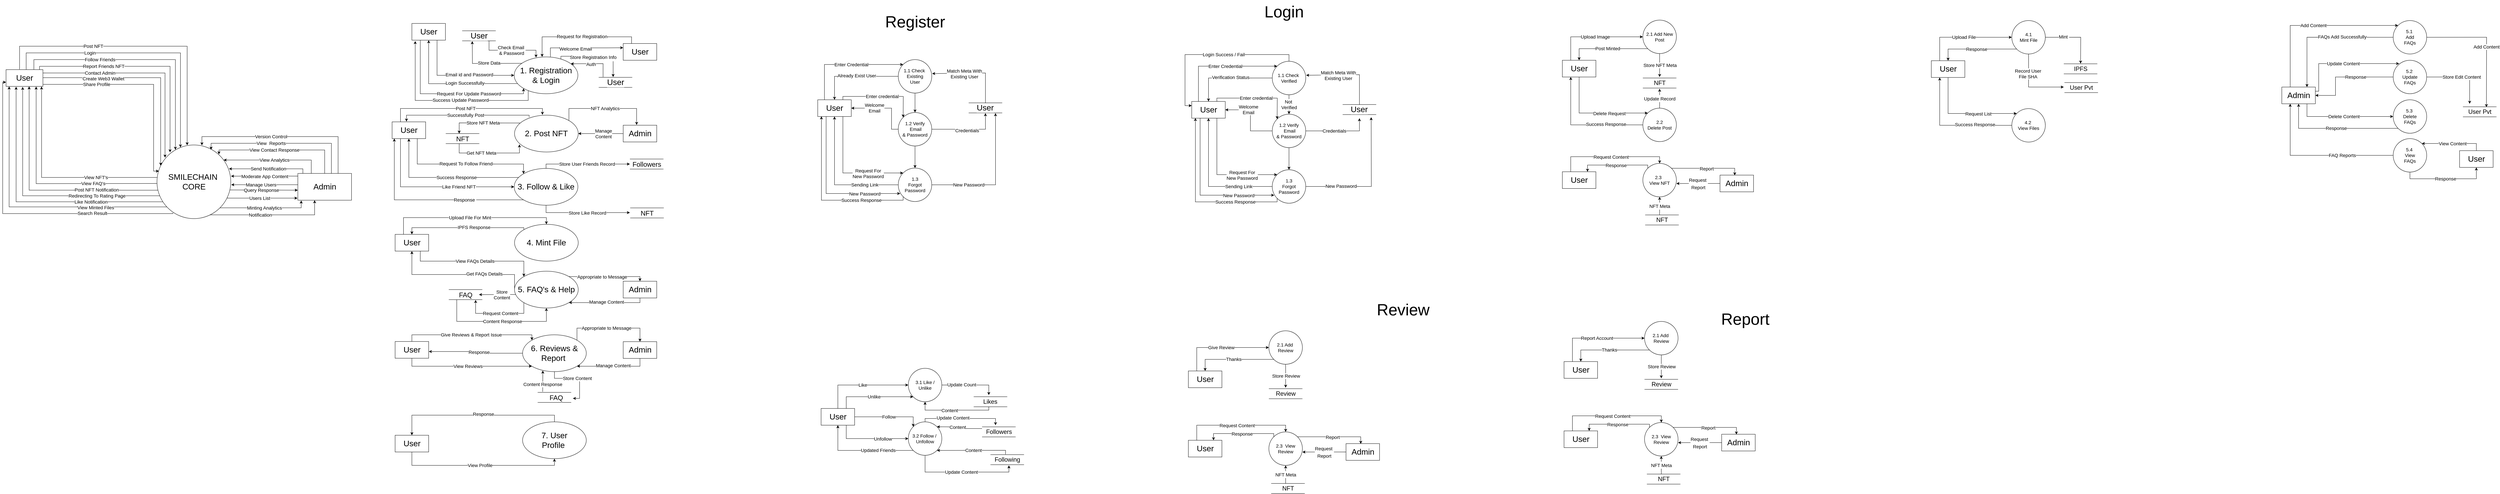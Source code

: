 <mxfile version="20.8.17" type="github">
  <diagram name="Page-1" id="5d7acffa-a066-3a61-03fe-96351882024d">
    <mxGraphModel dx="905" dy="434" grid="1" gridSize="10" guides="1" tooltips="1" connect="1" arrows="1" fold="1" page="1" pageScale="1" pageWidth="1100" pageHeight="850" background="#ffffff" math="0" shadow="0">
      <root>
        <mxCell id="0" />
        <mxCell id="1" parent="0" />
        <mxCell id="1QMK_9NGRWRiEumfAoep-103" value="View FAQ&#39;s" style="edgeStyle=orthogonalEdgeStyle;rounded=0;orthogonalLoop=1;jettySize=auto;html=1;exitX=0;exitY=0.5;exitDx=0;exitDy=0;entryX=0.816;entryY=1.011;entryDx=0;entryDy=0;entryPerimeter=0;fontSize=14;" parent="1" target="1QMK_9NGRWRiEumfAoep-128" edge="1">
          <mxGeometry x="-0.415" relative="1" as="geometry">
            <mxPoint x="490.0" y="578" as="sourcePoint" />
            <mxPoint x="129.98" y="292.85" as="targetPoint" />
            <mxPoint as="offset" />
          </mxGeometry>
        </mxCell>
        <mxCell id="1QMK_9NGRWRiEumfAoep-104" style="edgeStyle=orthogonalEdgeStyle;rounded=0;orthogonalLoop=1;jettySize=auto;html=1;fontSize=14;entryX=0.626;entryY=1;entryDx=0;entryDy=0;entryPerimeter=0;exitX=0.014;exitY=0.614;exitDx=0;exitDy=0;exitPerimeter=0;" parent="1" source="1QMK_9NGRWRiEumfAoep-117" target="1QMK_9NGRWRiEumfAoep-128" edge="1">
          <mxGeometry relative="1" as="geometry">
            <mxPoint x="300.0" y="558" as="targetPoint" />
            <mxPoint x="470" y="618" as="sourcePoint" />
            <Array as="points">
              <mxPoint x="470" y="598" />
              <mxPoint x="109" y="598" />
            </Array>
          </mxGeometry>
        </mxCell>
        <mxCell id="1QMK_9NGRWRiEumfAoep-105" value="Post NFT Notification" style="edgeLabel;html=1;align=center;verticalAlign=middle;resizable=0;points=[];fontSize=14;" parent="1QMK_9NGRWRiEumfAoep-104" vertex="1" connectable="0">
          <mxGeometry x="-0.481" y="-1" relative="1" as="geometry">
            <mxPoint x="-3" as="offset" />
          </mxGeometry>
        </mxCell>
        <mxCell id="1QMK_9NGRWRiEumfAoep-106" style="edgeStyle=orthogonalEdgeStyle;rounded=0;orthogonalLoop=1;jettySize=auto;html=1;exitX=0.038;exitY=0.69;exitDx=0;exitDy=0;entryX=0.451;entryY=1.03;entryDx=0;entryDy=0;entryPerimeter=0;fontSize=14;exitPerimeter=0;" parent="1" source="1QMK_9NGRWRiEumfAoep-117" target="1QMK_9NGRWRiEumfAoep-128" edge="1">
          <mxGeometry relative="1" as="geometry" />
        </mxCell>
        <mxCell id="1QMK_9NGRWRiEumfAoep-107" value="Redirecting To Rating Page" style="edgeLabel;html=1;align=center;verticalAlign=middle;resizable=0;points=[];fontSize=14;" parent="1QMK_9NGRWRiEumfAoep-106" vertex="1" connectable="0">
          <mxGeometry x="-0.449" relative="1" as="geometry">
            <mxPoint x="14" as="offset" />
          </mxGeometry>
        </mxCell>
        <mxCell id="1QMK_9NGRWRiEumfAoep-108" style="edgeStyle=orthogonalEdgeStyle;rounded=0;orthogonalLoop=1;jettySize=auto;html=1;exitX=0;exitY=1;exitDx=0;exitDy=0;entryX=0.084;entryY=1.003;entryDx=0;entryDy=0;entryPerimeter=0;fontSize=14;" parent="1" source="1QMK_9NGRWRiEumfAoep-117" target="1QMK_9NGRWRiEumfAoep-128" edge="1">
          <mxGeometry relative="1" as="geometry">
            <Array as="points">
              <mxPoint x="522" y="648" />
              <mxPoint x="49" y="648" />
            </Array>
          </mxGeometry>
        </mxCell>
        <mxCell id="1QMK_9NGRWRiEumfAoep-109" value="View Minted Files" style="edgeLabel;html=1;align=center;verticalAlign=middle;resizable=0;points=[];fontSize=14;" parent="1QMK_9NGRWRiEumfAoep-108" vertex="1" connectable="0">
          <mxGeometry x="-0.477" y="2" relative="1" as="geometry">
            <mxPoint as="offset" />
          </mxGeometry>
        </mxCell>
        <mxCell id="1QMK_9NGRWRiEumfAoep-110" style="edgeStyle=orthogonalEdgeStyle;rounded=0;orthogonalLoop=1;jettySize=auto;html=1;exitX=0.216;exitY=0.92;exitDx=0;exitDy=0;fontSize=14;entryX=0;entryY=0.75;entryDx=0;entryDy=0;exitPerimeter=0;" parent="1" source="1QMK_9NGRWRiEumfAoep-117" target="1QMK_9NGRWRiEumfAoep-128" edge="1">
          <mxGeometry relative="1" as="geometry">
            <mxPoint x="220" y="678.0" as="targetPoint" />
            <Array as="points">
              <mxPoint x="538" y="668" />
              <mxPoint x="30" y="668" />
              <mxPoint x="30" y="275" />
            </Array>
          </mxGeometry>
        </mxCell>
        <mxCell id="1QMK_9NGRWRiEumfAoep-111" value="Search Result" style="edgeLabel;html=1;align=center;verticalAlign=middle;resizable=0;points=[];fontSize=14;" parent="1QMK_9NGRWRiEumfAoep-110" vertex="1" connectable="0">
          <mxGeometry x="-0.467" y="-1" relative="1" as="geometry">
            <mxPoint as="offset" />
          </mxGeometry>
        </mxCell>
        <mxCell id="1QMK_9NGRWRiEumfAoep-112" style="edgeStyle=orthogonalEdgeStyle;rounded=0;orthogonalLoop=1;jettySize=auto;html=1;exitX=0.986;exitY=0.611;exitDx=0;exitDy=0;fontSize=14;exitPerimeter=0;entryX=-0.001;entryY=0.625;entryDx=0;entryDy=0;entryPerimeter=0;" parent="1" source="1QMK_9NGRWRiEumfAoep-117" target="1QMK_9NGRWRiEumfAoep-137" edge="1">
          <mxGeometry relative="1" as="geometry">
            <mxPoint x="890" y="618" as="targetPoint" />
            <Array as="points">
              <mxPoint x="720" y="597" />
            </Array>
          </mxGeometry>
        </mxCell>
        <mxCell id="1QMK_9NGRWRiEumfAoep-113" value="Query Response" style="edgeLabel;html=1;align=center;verticalAlign=middle;resizable=0;points=[];fontSize=14;" parent="1QMK_9NGRWRiEumfAoep-112" vertex="1" connectable="0">
          <mxGeometry x="-0.247" y="2" relative="1" as="geometry">
            <mxPoint x="17" y="2" as="offset" />
          </mxGeometry>
        </mxCell>
        <mxCell id="1QMK_9NGRWRiEumfAoep-114" style="edgeStyle=orthogonalEdgeStyle;rounded=0;orthogonalLoop=1;jettySize=auto;html=1;entryX=-0.007;entryY=0.922;entryDx=0;entryDy=0;entryPerimeter=0;fontSize=14;exitX=0.954;exitY=0.717;exitDx=0;exitDy=0;exitPerimeter=0;" parent="1" source="1QMK_9NGRWRiEumfAoep-117" target="1QMK_9NGRWRiEumfAoep-137" edge="1">
          <mxGeometry relative="1" as="geometry">
            <mxPoint x="740" y="648" as="sourcePoint" />
            <Array as="points">
              <mxPoint x="700" y="622" />
            </Array>
          </mxGeometry>
        </mxCell>
        <mxCell id="1QMK_9NGRWRiEumfAoep-115" value="Users List" style="edgeLabel;html=1;align=center;verticalAlign=middle;resizable=0;points=[];fontSize=14;" parent="1QMK_9NGRWRiEumfAoep-114" vertex="1" connectable="0">
          <mxGeometry x="-0.083" relative="1" as="geometry">
            <mxPoint as="offset" />
          </mxGeometry>
        </mxCell>
        <mxCell id="1QMK_9NGRWRiEumfAoep-116" value="Minting Analytics" style="edgeStyle=orthogonalEdgeStyle;rounded=0;orthogonalLoop=1;jettySize=auto;html=1;exitX=1;exitY=1;exitDx=0;exitDy=0;fontSize=14;entryX=0.057;entryY=1.011;entryDx=0;entryDy=0;entryPerimeter=0;" parent="1" source="1QMK_9NGRWRiEumfAoep-117" target="1QMK_9NGRWRiEumfAoep-137" edge="1">
          <mxGeometry relative="1" as="geometry">
            <mxPoint x="930" y="648" as="targetPoint" />
            <Array as="points">
              <mxPoint x="920" y="651" />
              <mxPoint x="920" y="629" />
            </Array>
          </mxGeometry>
        </mxCell>
        <mxCell id="1QMK_9NGRWRiEumfAoep-117" value="&lt;font style=&quot;font-size: 24px;&quot;&gt;SMILECHAIN&amp;nbsp;&lt;br&gt;CORE&lt;br&gt;&lt;/font&gt;" style="shape=ellipse;html=1;dashed=0;whitespace=wrap;aspect=fixed;perimeter=ellipsePerimeter;" parent="1" vertex="1">
          <mxGeometry x="490" y="463" width="220" height="220" as="geometry" />
        </mxCell>
        <mxCell id="1QMK_9NGRWRiEumfAoep-118" value="&lt;font style=&quot;font-size: 14px;&quot;&gt;Create Web3 Wallet&lt;/font&gt;" style="edgeStyle=orthogonalEdgeStyle;rounded=0;orthogonalLoop=1;jettySize=auto;html=1;fontSize=24;exitX=1;exitY=0.5;exitDx=0;exitDy=0;entryX=0.05;entryY=0.285;entryDx=0;entryDy=0;entryPerimeter=0;" parent="1" edge="1">
          <mxGeometry x="-0.413" relative="1" as="geometry">
            <Array as="points">
              <mxPoint x="501" y="262" />
            </Array>
            <mxPoint as="offset" />
            <mxPoint x="150" y="262.0" as="sourcePoint" />
            <mxPoint x="501" y="524.7" as="targetPoint" />
          </mxGeometry>
        </mxCell>
        <mxCell id="1QMK_9NGRWRiEumfAoep-119" value="Login" style="edgeStyle=orthogonalEdgeStyle;rounded=0;orthogonalLoop=1;jettySize=auto;html=1;exitX=0.25;exitY=0;exitDx=0;exitDy=0;fontSize=14;entryX=0.318;entryY=0.033;entryDx=0;entryDy=0;entryPerimeter=0;" parent="1" source="1QMK_9NGRWRiEumfAoep-128" target="1QMK_9NGRWRiEumfAoep-117" edge="1">
          <mxGeometry x="-0.339" relative="1" as="geometry">
            <mxPoint as="offset" />
            <mxPoint x="560" y="458" as="targetPoint" />
            <Array as="points">
              <mxPoint x="100" y="238" />
              <mxPoint x="100" y="188" />
              <mxPoint x="560" y="188" />
            </Array>
          </mxGeometry>
        </mxCell>
        <mxCell id="1QMK_9NGRWRiEumfAoep-120" style="edgeStyle=orthogonalEdgeStyle;rounded=0;orthogonalLoop=1;jettySize=auto;html=1;exitX=0.75;exitY=0;exitDx=0;exitDy=0;fontSize=14;entryX=0.236;entryY=0.065;entryDx=0;entryDy=0;entryPerimeter=0;" parent="1" edge="1">
          <mxGeometry relative="1" as="geometry">
            <mxPoint x="544.92" y="477.3" as="targetPoint" />
            <Array as="points">
              <mxPoint x="123" y="238" />
              <mxPoint x="123" y="208" />
              <mxPoint x="545" y="208" />
            </Array>
            <mxPoint x="125.5" y="238" as="sourcePoint" />
          </mxGeometry>
        </mxCell>
        <mxCell id="1QMK_9NGRWRiEumfAoep-121" value="Follow Friends" style="edgeLabel;html=1;align=center;verticalAlign=middle;resizable=0;points=[];fontSize=14;" parent="1QMK_9NGRWRiEumfAoep-120" vertex="1" connectable="0">
          <mxGeometry x="-0.001" y="1" relative="1" as="geometry">
            <mxPoint x="-132" y="1" as="offset" />
          </mxGeometry>
        </mxCell>
        <mxCell id="1QMK_9NGRWRiEumfAoep-122" style="edgeStyle=orthogonalEdgeStyle;rounded=0;orthogonalLoop=1;jettySize=auto;html=1;exitX=0.909;exitY=0;exitDx=0;exitDy=0;fontSize=14;exitPerimeter=0;" parent="1" source="1QMK_9NGRWRiEumfAoep-128" edge="1">
          <mxGeometry relative="1" as="geometry">
            <mxPoint x="150.11" y="254.9" as="sourcePoint" />
            <mxPoint x="529" y="485" as="targetPoint" />
            <Array as="points">
              <mxPoint x="140" y="228" />
              <mxPoint x="529" y="228" />
            </Array>
          </mxGeometry>
        </mxCell>
        <mxCell id="1QMK_9NGRWRiEumfAoep-123" value="Report Friends NFT" style="edgeLabel;html=1;align=center;verticalAlign=middle;resizable=0;points=[];fontSize=14;" parent="1QMK_9NGRWRiEumfAoep-122" vertex="1" connectable="0">
          <mxGeometry x="-0.118" y="2" relative="1" as="geometry">
            <mxPoint x="-89" y="2" as="offset" />
          </mxGeometry>
        </mxCell>
        <mxCell id="1QMK_9NGRWRiEumfAoep-124" value="&lt;font style=&quot;font-size: 14px;&quot;&gt;Contact Admin&lt;/font&gt;" style="edgeStyle=orthogonalEdgeStyle;rounded=0;orthogonalLoop=1;jettySize=auto;html=1;exitX=0.993;exitY=0.697;exitDx=0;exitDy=0;exitPerimeter=0;" parent="1" source="1QMK_9NGRWRiEumfAoep-128" edge="1">
          <mxGeometry x="-0.391" relative="1" as="geometry">
            <Array as="points">
              <mxPoint x="149" y="248" />
              <mxPoint x="514" y="248" />
            </Array>
            <mxPoint as="offset" />
            <mxPoint x="154" y="270.5" as="sourcePoint" />
            <mxPoint x="514" y="500.687" as="targetPoint" />
          </mxGeometry>
        </mxCell>
        <mxCell id="1QMK_9NGRWRiEumfAoep-125" value="Share Profile" style="edgeStyle=orthogonalEdgeStyle;rounded=0;orthogonalLoop=1;jettySize=auto;html=1;exitX=1;exitY=0.75;exitDx=0;exitDy=0;entryX=0.027;entryY=0.337;entryDx=0;entryDy=0;entryPerimeter=0;fontSize=14;" parent="1" edge="1">
          <mxGeometry x="-0.465" relative="1" as="geometry">
            <Array as="points">
              <mxPoint x="150" y="282" />
              <mxPoint x="480" y="282" />
              <mxPoint x="480" y="541" />
            </Array>
            <mxPoint x="150" y="279.5" as="sourcePoint" />
            <mxPoint x="495.94" y="541.14" as="targetPoint" />
            <mxPoint as="offset" />
          </mxGeometry>
        </mxCell>
        <mxCell id="1QMK_9NGRWRiEumfAoep-126" style="edgeStyle=orthogonalEdgeStyle;rounded=0;orthogonalLoop=1;jettySize=auto;html=1;exitX=0.367;exitY=-0.019;exitDx=0;exitDy=0;exitPerimeter=0;" parent="1" source="1QMK_9NGRWRiEumfAoep-128" edge="1">
          <mxGeometry relative="1" as="geometry">
            <mxPoint x="80" y="188" as="sourcePoint" />
            <mxPoint x="580" y="464" as="targetPoint" />
            <Array as="points">
              <mxPoint x="80" y="168" />
              <mxPoint x="580" y="168" />
            </Array>
          </mxGeometry>
        </mxCell>
        <mxCell id="1QMK_9NGRWRiEumfAoep-127" value="&lt;font style=&quot;font-size: 14px;&quot;&gt;Post NFT&lt;/font&gt;" style="edgeLabel;html=1;align=center;verticalAlign=middle;resizable=0;points=[];" parent="1QMK_9NGRWRiEumfAoep-126" vertex="1" connectable="0">
          <mxGeometry x="-0.088" y="2" relative="1" as="geometry">
            <mxPoint x="-106" y="2" as="offset" />
          </mxGeometry>
        </mxCell>
        <mxCell id="1QMK_9NGRWRiEumfAoep-128" value="&lt;font style=&quot;font-size: 24px;&quot;&gt;User&lt;/font&gt;" style="html=1;dashed=0;whitespace=wrap;" parent="1" vertex="1">
          <mxGeometry x="40" y="238" width="110" height="50" as="geometry" />
        </mxCell>
        <mxCell id="1QMK_9NGRWRiEumfAoep-129" value="&lt;font style=&quot;font-size: 14px;&quot;&gt;View&amp;nbsp; Reports&lt;/font&gt;" style="edgeStyle=orthogonalEdgeStyle;rounded=0;orthogonalLoop=1;jettySize=auto;html=1;exitX=0.5;exitY=0;exitDx=0;exitDy=0;entryX=0.733;entryY=0.064;entryDx=0;entryDy=0;entryPerimeter=0;" parent="1" source="1QMK_9NGRWRiEumfAoep-137" target="1QMK_9NGRWRiEumfAoep-117" edge="1">
          <mxGeometry x="0.189" relative="1" as="geometry">
            <mxPoint as="offset" />
            <Array as="points">
              <mxPoint x="1010" y="548" />
              <mxPoint x="1010" y="458" />
              <mxPoint x="651" y="458" />
            </Array>
          </mxGeometry>
        </mxCell>
        <mxCell id="1QMK_9NGRWRiEumfAoep-130" value="View Contact Response" style="edgeStyle=orthogonalEdgeStyle;rounded=0;orthogonalLoop=1;jettySize=auto;html=1;exitX=0.25;exitY=0;exitDx=0;exitDy=0;entryX=0.84;entryY=0.127;entryDx=0;entryDy=0;entryPerimeter=0;fontSize=14;" parent="1" source="1QMK_9NGRWRiEumfAoep-137" target="1QMK_9NGRWRiEumfAoep-117" edge="1">
          <mxGeometry x="0.187" relative="1" as="geometry">
            <Array as="points">
              <mxPoint x="990" y="548" />
              <mxPoint x="990" y="478" />
              <mxPoint x="675" y="478" />
            </Array>
            <mxPoint as="offset" />
          </mxGeometry>
        </mxCell>
        <mxCell id="1QMK_9NGRWRiEumfAoep-131" value="View Analytics" style="edgeStyle=orthogonalEdgeStyle;rounded=0;orthogonalLoop=1;jettySize=auto;html=1;exitX=0.25;exitY=0;exitDx=0;exitDy=0;fontSize=14;" parent="1" source="1QMK_9NGRWRiEumfAoep-137" target="1QMK_9NGRWRiEumfAoep-117" edge="1">
          <mxGeometry x="-0.004" relative="1" as="geometry">
            <Array as="points">
              <mxPoint x="950" y="508" />
            </Array>
            <mxPoint as="offset" />
          </mxGeometry>
        </mxCell>
        <mxCell id="1QMK_9NGRWRiEumfAoep-132" value="Send Notification" style="edgeStyle=orthogonalEdgeStyle;rounded=0;orthogonalLoop=1;jettySize=auto;html=1;exitX=0.094;exitY=0.021;exitDx=0;exitDy=0;entryX=0.975;entryY=0.324;entryDx=0;entryDy=0;entryPerimeter=0;fontSize=14;exitPerimeter=0;" parent="1" source="1QMK_9NGRWRiEumfAoep-137" target="1QMK_9NGRWRiEumfAoep-117" edge="1">
          <mxGeometry relative="1" as="geometry">
            <Array as="points">
              <mxPoint x="925" y="534" />
            </Array>
          </mxGeometry>
        </mxCell>
        <mxCell id="1QMK_9NGRWRiEumfAoep-133" value="Moderate App Content" style="edgeStyle=orthogonalEdgeStyle;rounded=0;orthogonalLoop=1;jettySize=auto;html=1;exitX=0.001;exitY=0.1;exitDx=0;exitDy=0;entryX=1.003;entryY=0.428;entryDx=0;entryDy=0;entryPerimeter=0;fontSize=14;exitPerimeter=0;" parent="1" source="1QMK_9NGRWRiEumfAoep-137" edge="1">
          <mxGeometry relative="1" as="geometry">
            <Array as="points" />
            <mxPoint x="909.52" y="560.68" as="sourcePoint" />
            <mxPoint x="710.66" y="556.16" as="targetPoint" />
          </mxGeometry>
        </mxCell>
        <mxCell id="1QMK_9NGRWRiEumfAoep-134" value="Version Control" style="edgeStyle=orthogonalEdgeStyle;rounded=0;orthogonalLoop=1;jettySize=auto;html=1;exitX=0.75;exitY=0;exitDx=0;exitDy=0;entryX=0.609;entryY=0.005;entryDx=0;entryDy=0;entryPerimeter=0;fontSize=14;" parent="1" source="1QMK_9NGRWRiEumfAoep-137" target="1QMK_9NGRWRiEumfAoep-117" edge="1">
          <mxGeometry x="0.144" relative="1" as="geometry">
            <Array as="points">
              <mxPoint x="1030" y="438" />
              <mxPoint x="624" y="438" />
            </Array>
            <mxPoint as="offset" />
          </mxGeometry>
        </mxCell>
        <mxCell id="1QMK_9NGRWRiEumfAoep-135" style="edgeStyle=orthogonalEdgeStyle;rounded=0;orthogonalLoop=1;jettySize=auto;html=1;exitX=0;exitY=0.5;exitDx=0;exitDy=0;entryX=1.006;entryY=0.54;entryDx=0;entryDy=0;entryPerimeter=0;fontSize=14;" parent="1" source="1QMK_9NGRWRiEumfAoep-137" target="1QMK_9NGRWRiEumfAoep-117" edge="1">
          <mxGeometry relative="1" as="geometry">
            <Array as="points">
              <mxPoint x="910" y="582" />
            </Array>
          </mxGeometry>
        </mxCell>
        <mxCell id="1QMK_9NGRWRiEumfAoep-136" value="Manage Users" style="edgeLabel;html=1;align=center;verticalAlign=middle;resizable=0;points=[];fontSize=14;" parent="1QMK_9NGRWRiEumfAoep-135" vertex="1" connectable="0">
          <mxGeometry x="0.137" relative="1" as="geometry">
            <mxPoint as="offset" />
          </mxGeometry>
        </mxCell>
        <mxCell id="1QMK_9NGRWRiEumfAoep-137" value="&lt;span style=&quot;font-size: 24px;&quot;&gt;Admin&lt;/span&gt;" style="html=1;dashed=0;whitespace=wrap;" parent="1" vertex="1">
          <mxGeometry x="910" y="548" width="160" height="80" as="geometry" />
        </mxCell>
        <mxCell id="1QMK_9NGRWRiEumfAoep-138" style="edgeStyle=orthogonalEdgeStyle;rounded=0;orthogonalLoop=1;jettySize=auto;html=1;exitX=0.038;exitY=0.69;exitDx=0;exitDy=0;entryX=0.273;entryY=1.019;entryDx=0;entryDy=0;entryPerimeter=0;fontSize=14;exitPerimeter=0;" parent="1" target="1QMK_9NGRWRiEumfAoep-128" edge="1">
          <mxGeometry relative="1" as="geometry">
            <mxPoint x="507.36" y="632.8" as="sourcePoint" />
            <mxPoint x="98.61" y="307.5" as="targetPoint" />
            <Array as="points">
              <mxPoint x="70" y="633" />
            </Array>
          </mxGeometry>
        </mxCell>
        <mxCell id="1QMK_9NGRWRiEumfAoep-139" value="Like Notification" style="edgeLabel;html=1;align=center;verticalAlign=middle;resizable=0;points=[];fontSize=14;" parent="1QMK_9NGRWRiEumfAoep-138" vertex="1" connectable="0">
          <mxGeometry x="-0.449" relative="1" as="geometry">
            <mxPoint as="offset" />
          </mxGeometry>
        </mxCell>
        <mxCell id="1QMK_9NGRWRiEumfAoep-140" value="View NFT&#39;s" style="edgeStyle=orthogonalEdgeStyle;rounded=0;orthogonalLoop=1;jettySize=auto;html=1;exitX=0;exitY=0.5;exitDx=0;exitDy=0;entryX=0.961;entryY=1.006;entryDx=0;entryDy=0;entryPerimeter=0;fontSize=14;" parent="1" target="1QMK_9NGRWRiEumfAoep-128" edge="1">
          <mxGeometry x="-0.407" relative="1" as="geometry">
            <mxPoint x="491.0" y="560" as="sourcePoint" />
            <mxPoint x="130.76" y="270.55" as="targetPoint" />
            <mxPoint as="offset" />
            <Array as="points">
              <mxPoint x="146" y="560" />
              <mxPoint x="146" y="298" />
            </Array>
          </mxGeometry>
        </mxCell>
        <mxCell id="1QMK_9NGRWRiEumfAoep-141" style="edgeStyle=orthogonalEdgeStyle;rounded=0;orthogonalLoop=1;jettySize=auto;html=1;exitX=0.719;exitY=0.949;exitDx=0;exitDy=0;fontSize=14;exitPerimeter=0;" parent="1" source="1QMK_9NGRWRiEumfAoep-117" edge="1">
          <mxGeometry relative="1" as="geometry">
            <mxPoint x="650.6" y="672" as="sourcePoint" />
            <mxPoint x="960" y="628" as="targetPoint" />
            <Array as="points">
              <mxPoint x="960" y="672" />
            </Array>
          </mxGeometry>
        </mxCell>
        <mxCell id="1QMK_9NGRWRiEumfAoep-142" value="Notification" style="edgeLabel;html=1;align=center;verticalAlign=middle;resizable=0;points=[];fontSize=14;" parent="1QMK_9NGRWRiEumfAoep-141" vertex="1" connectable="0">
          <mxGeometry x="-0.159" relative="1" as="geometry">
            <mxPoint as="offset" />
          </mxGeometry>
        </mxCell>
        <mxCell id="1QMK_9NGRWRiEumfAoep-147" style="edgeStyle=orthogonalEdgeStyle;rounded=0;orthogonalLoop=1;jettySize=auto;html=1;entryX=0.5;entryY=1;entryDx=0;entryDy=0;fontSize=14;exitX=0.053;exitY=0.724;exitDx=0;exitDy=0;exitPerimeter=0;" parent="1" source="1QMK_9NGRWRiEumfAoep-143" target="1QMK_9NGRWRiEumfAoep-144" edge="1">
          <mxGeometry relative="1" as="geometry">
            <mxPoint x="1550" y="310" as="sourcePoint" />
            <Array as="points">
              <mxPoint x="1550" y="280" />
              <mxPoint x="1300" y="280" />
            </Array>
          </mxGeometry>
        </mxCell>
        <mxCell id="1QMK_9NGRWRiEumfAoep-148" value="Login Successfully" style="edgeLabel;html=1;align=center;verticalAlign=middle;resizable=0;points=[];fontSize=14;" parent="1QMK_9NGRWRiEumfAoep-147" vertex="1" connectable="0">
          <mxGeometry x="-0.206" y="-2" relative="1" as="geometry">
            <mxPoint as="offset" />
          </mxGeometry>
        </mxCell>
        <mxCell id="1QMK_9NGRWRiEumfAoep-151" style="edgeStyle=orthogonalEdgeStyle;rounded=0;orthogonalLoop=1;jettySize=auto;html=1;exitX=0;exitY=0;exitDx=0;exitDy=0;fontSize=14;" parent="1" edge="1">
          <mxGeometry relative="1" as="geometry">
            <mxPoint x="1430" y="153" as="targetPoint" />
            <mxPoint x="1582.81" y="219.118" as="sourcePoint" />
          </mxGeometry>
        </mxCell>
        <mxCell id="1QMK_9NGRWRiEumfAoep-153" value="Store Data" style="edgeLabel;html=1;align=center;verticalAlign=middle;resizable=0;points=[];fontSize=14;" parent="1QMK_9NGRWRiEumfAoep-151" vertex="1" connectable="0">
          <mxGeometry x="-0.056" y="-2" relative="1" as="geometry">
            <mxPoint as="offset" />
          </mxGeometry>
        </mxCell>
        <mxCell id="1QMK_9NGRWRiEumfAoep-155" value="&lt;span style=&quot;font-size: 14px;&quot;&gt;Welcome Email&lt;/span&gt;" style="edgeStyle=orthogonalEdgeStyle;rounded=0;orthogonalLoop=1;jettySize=auto;html=1;fontSize=24;exitX=0.568;exitY=-0.002;exitDx=0;exitDy=0;exitPerimeter=0;entryX=0;entryY=0.25;entryDx=0;entryDy=0;" parent="1" source="1QMK_9NGRWRiEumfAoep-143" target="1QMK_9NGRWRiEumfAoep-154" edge="1">
          <mxGeometry x="-0.162" relative="1" as="geometry">
            <mxPoint x="1840" y="250" as="sourcePoint" />
            <mxPoint x="1830" y="250" as="targetPoint" />
            <Array as="points">
              <mxPoint x="1663" y="173" />
              <mxPoint x="1830" y="173" />
            </Array>
            <mxPoint as="offset" />
          </mxGeometry>
        </mxCell>
        <mxCell id="1QMK_9NGRWRiEumfAoep-163" style="edgeStyle=orthogonalEdgeStyle;rounded=0;orthogonalLoop=1;jettySize=auto;html=1;exitX=0.22;exitY=0.912;exitDx=0;exitDy=0;entryX=0.099;entryY=1.052;entryDx=0;entryDy=0;entryPerimeter=0;fontSize=14;exitPerimeter=0;" parent="1" source="1QMK_9NGRWRiEumfAoep-143" target="1QMK_9NGRWRiEumfAoep-144" edge="1">
          <mxGeometry relative="1" as="geometry">
            <Array as="points">
              <mxPoint x="1597" y="330" />
              <mxPoint x="1260" y="330" />
            </Array>
          </mxGeometry>
        </mxCell>
        <mxCell id="1QMK_9NGRWRiEumfAoep-164" value="Success Update Password" style="edgeLabel;html=1;align=center;verticalAlign=middle;resizable=0;points=[];fontSize=14;" parent="1QMK_9NGRWRiEumfAoep-163" vertex="1" connectable="0">
          <mxGeometry x="-0.148" y="-1" relative="1" as="geometry">
            <mxPoint as="offset" />
          </mxGeometry>
        </mxCell>
        <mxCell id="1QMK_9NGRWRiEumfAoep-143" value="&lt;font style=&quot;font-size: 24px;&quot;&gt;1. Registration&lt;br&gt;&amp;amp; Login&lt;/font&gt;" style="ellipse;whiteSpace=wrap;html=1;fontSize=14;" parent="1" vertex="1">
          <mxGeometry x="1555" y="200" width="190" height="110" as="geometry" />
        </mxCell>
        <mxCell id="1QMK_9NGRWRiEumfAoep-145" style="edgeStyle=orthogonalEdgeStyle;rounded=0;orthogonalLoop=1;jettySize=auto;html=1;exitX=0.75;exitY=1;exitDx=0;exitDy=0;entryX=0;entryY=0.5;entryDx=0;entryDy=0;fontSize=24;" parent="1" source="1QMK_9NGRWRiEumfAoep-144" target="1QMK_9NGRWRiEumfAoep-143" edge="1">
          <mxGeometry relative="1" as="geometry" />
        </mxCell>
        <mxCell id="1QMK_9NGRWRiEumfAoep-146" value="&lt;font style=&quot;font-size: 14px;&quot;&gt;Email id and Password&lt;/font&gt;" style="edgeLabel;html=1;align=center;verticalAlign=middle;resizable=0;points=[];fontSize=24;" parent="1QMK_9NGRWRiEumfAoep-145" vertex="1" connectable="0">
          <mxGeometry x="0.161" y="1" relative="1" as="geometry">
            <mxPoint x="6" y="-4" as="offset" />
          </mxGeometry>
        </mxCell>
        <mxCell id="1QMK_9NGRWRiEumfAoep-162" value="Request For Update Password" style="edgeStyle=orthogonalEdgeStyle;rounded=0;orthogonalLoop=1;jettySize=auto;html=1;exitX=0.25;exitY=1;exitDx=0;exitDy=0;entryX=0;entryY=1;entryDx=0;entryDy=0;fontSize=14;" parent="1" source="1QMK_9NGRWRiEumfAoep-144" target="1QMK_9NGRWRiEumfAoep-143" edge="1">
          <mxGeometry x="0.261" relative="1" as="geometry">
            <Array as="points">
              <mxPoint x="1275" y="310" />
              <mxPoint x="1583" y="310" />
            </Array>
            <mxPoint as="offset" />
          </mxGeometry>
        </mxCell>
        <mxCell id="1QMK_9NGRWRiEumfAoep-144" value="User" style="html=1;dashed=0;whitespace=wrap;fontSize=24;" parent="1" vertex="1">
          <mxGeometry x="1250" y="100" width="100" height="50" as="geometry" />
        </mxCell>
        <mxCell id="1QMK_9NGRWRiEumfAoep-150" value="&lt;font style=&quot;font-size: 24px;&quot;&gt;User&lt;/font&gt;" style="shape=link;html=1;rounded=0;fontSize=14;width=30;" parent="1" edge="1">
          <mxGeometry x="-0.002" width="100" relative="1" as="geometry">
            <mxPoint x="1400" y="137" as="sourcePoint" />
            <mxPoint x="1500" y="137" as="targetPoint" />
            <mxPoint as="offset" />
          </mxGeometry>
        </mxCell>
        <mxCell id="1QMK_9NGRWRiEumfAoep-152" value="Check Email&amp;nbsp;&lt;br&gt;&amp;amp; Password" style="endArrow=classic;html=1;rounded=0;fontSize=14;entryX=0.343;entryY=0.016;entryDx=0;entryDy=0;entryPerimeter=0;" parent="1" target="1QMK_9NGRWRiEumfAoep-143" edge="1">
          <mxGeometry width="50" height="50" relative="1" as="geometry">
            <mxPoint x="1480" y="152" as="sourcePoint" />
            <mxPoint x="1500" y="192" as="targetPoint" />
            <Array as="points">
              <mxPoint x="1480" y="180" />
              <mxPoint x="1550" y="180" />
              <mxPoint x="1620" y="180" />
              <mxPoint x="1620" y="190" />
            </Array>
          </mxGeometry>
        </mxCell>
        <mxCell id="1QMK_9NGRWRiEumfAoep-156" style="edgeStyle=orthogonalEdgeStyle;rounded=0;orthogonalLoop=1;jettySize=auto;html=1;exitX=0.25;exitY=0;exitDx=0;exitDy=0;entryX=0.438;entryY=-0.001;entryDx=0;entryDy=0;entryPerimeter=0;fontSize=14;" parent="1" source="1QMK_9NGRWRiEumfAoep-154" target="1QMK_9NGRWRiEumfAoep-143" edge="1">
          <mxGeometry relative="1" as="geometry" />
        </mxCell>
        <mxCell id="1QMK_9NGRWRiEumfAoep-157" value="Request for Registration" style="edgeLabel;html=1;align=center;verticalAlign=middle;resizable=0;points=[];fontSize=14;" parent="1QMK_9NGRWRiEumfAoep-156" vertex="1" connectable="0">
          <mxGeometry x="-0.031" y="-1" relative="1" as="geometry">
            <mxPoint as="offset" />
          </mxGeometry>
        </mxCell>
        <mxCell id="1QMK_9NGRWRiEumfAoep-154" value="User" style="html=1;dashed=0;whitespace=wrap;fontSize=24;" parent="1" vertex="1">
          <mxGeometry x="1880" y="160" width="100" height="50" as="geometry" />
        </mxCell>
        <mxCell id="1QMK_9NGRWRiEumfAoep-158" value="&lt;font style=&quot;font-size: 24px;&quot;&gt;User&lt;/font&gt;" style="shape=link;html=1;rounded=0;fontSize=14;width=30;" parent="1" edge="1">
          <mxGeometry x="-0.002" width="100" relative="1" as="geometry">
            <mxPoint x="1807" y="276" as="sourcePoint" />
            <mxPoint x="1907" y="276" as="targetPoint" />
            <mxPoint as="offset" />
          </mxGeometry>
        </mxCell>
        <mxCell id="1QMK_9NGRWRiEumfAoep-159" value="" style="endArrow=classic;html=1;rounded=0;fontSize=14;entryX=0.888;entryY=0.186;entryDx=0;entryDy=0;entryPerimeter=0;" parent="1" target="1QMK_9NGRWRiEumfAoep-143" edge="1">
          <mxGeometry width="50" height="50" relative="1" as="geometry">
            <mxPoint x="1820" y="260" as="sourcePoint" />
            <mxPoint x="1730" y="220.0" as="targetPoint" />
            <Array as="points">
              <mxPoint x="1820" y="240" />
              <mxPoint x="1820" y="220" />
            </Array>
          </mxGeometry>
        </mxCell>
        <mxCell id="1QMK_9NGRWRiEumfAoep-160" value="Auth" style="edgeLabel;html=1;align=center;verticalAlign=middle;resizable=0;points=[];fontSize=14;" parent="1QMK_9NGRWRiEumfAoep-159" vertex="1" connectable="0">
          <mxGeometry x="-0.015" relative="1" as="geometry">
            <mxPoint x="-9" y="2" as="offset" />
          </mxGeometry>
        </mxCell>
        <mxCell id="1QMK_9NGRWRiEumfAoep-161" value="&lt;span style=&quot;font-size: 14px;&quot;&gt;Store Registration Info&lt;/span&gt;" style="edgeStyle=orthogonalEdgeStyle;rounded=0;orthogonalLoop=1;jettySize=auto;html=1;fontSize=24;exitX=0.733;exitY=0.057;exitDx=0;exitDy=0;exitPerimeter=0;" parent="1" source="1QMK_9NGRWRiEumfAoep-143" edge="1">
          <mxGeometry x="-0.08" relative="1" as="geometry">
            <mxPoint x="1694.65" y="201.96" as="sourcePoint" />
            <mxPoint x="1850" y="260" as="targetPoint" />
            <Array as="points">
              <mxPoint x="1694" y="198" />
              <mxPoint x="1850" y="198" />
            </Array>
            <mxPoint as="offset" />
          </mxGeometry>
        </mxCell>
        <mxCell id="1QMK_9NGRWRiEumfAoep-187" style="edgeStyle=orthogonalEdgeStyle;rounded=0;orthogonalLoop=1;jettySize=auto;html=1;exitX=0.069;exitY=0.246;exitDx=0;exitDy=0;entryX=0.5;entryY=1;entryDx=0;entryDy=0;fontSize=14;exitPerimeter=0;" parent="1" source="1QMK_9NGRWRiEumfAoep-165" target="1QMK_9NGRWRiEumfAoep-171" edge="1">
          <mxGeometry relative="1" as="geometry">
            <Array as="points">
              <mxPoint x="1555" y="560" />
              <mxPoint x="1241" y="560" />
            </Array>
          </mxGeometry>
        </mxCell>
        <mxCell id="1QMK_9NGRWRiEumfAoep-188" value="Success Response" style="edgeLabel;html=1;align=center;verticalAlign=middle;resizable=0;points=[];fontSize=14;" parent="1QMK_9NGRWRiEumfAoep-187" vertex="1" connectable="0">
          <mxGeometry x="-0.165" relative="1" as="geometry">
            <mxPoint as="offset" />
          </mxGeometry>
        </mxCell>
        <mxCell id="1QMK_9NGRWRiEumfAoep-190" style="edgeStyle=orthogonalEdgeStyle;rounded=0;orthogonalLoop=1;jettySize=auto;html=1;exitX=0;exitY=1;exitDx=0;exitDy=0;entryX=0.066;entryY=0.997;entryDx=0;entryDy=0;entryPerimeter=0;fontSize=14;" parent="1" source="1QMK_9NGRWRiEumfAoep-165" target="1QMK_9NGRWRiEumfAoep-171" edge="1">
          <mxGeometry relative="1" as="geometry" />
        </mxCell>
        <mxCell id="1QMK_9NGRWRiEumfAoep-191" value="Response&amp;nbsp;" style="edgeLabel;html=1;align=center;verticalAlign=middle;resizable=0;points=[];fontSize=14;" parent="1QMK_9NGRWRiEumfAoep-190" vertex="1" connectable="0">
          <mxGeometry x="-0.382" relative="1" as="geometry">
            <mxPoint as="offset" />
          </mxGeometry>
        </mxCell>
        <mxCell id="1QMK_9NGRWRiEumfAoep-193" style="edgeStyle=orthogonalEdgeStyle;rounded=0;orthogonalLoop=1;jettySize=auto;html=1;exitX=0.5;exitY=0;exitDx=0;exitDy=0;fontSize=14;" parent="1" source="1QMK_9NGRWRiEumfAoep-165" edge="1">
          <mxGeometry relative="1" as="geometry">
            <mxPoint x="1900" y="520" as="targetPoint" />
            <mxPoint x="1650" y="527" as="sourcePoint" />
            <Array as="points">
              <mxPoint x="1650" y="520" />
              <mxPoint x="1900" y="520" />
            </Array>
          </mxGeometry>
        </mxCell>
        <mxCell id="1QMK_9NGRWRiEumfAoep-194" value="Store User Friends Record" style="edgeLabel;html=1;align=center;verticalAlign=middle;resizable=0;points=[];fontSize=14;" parent="1QMK_9NGRWRiEumfAoep-193" vertex="1" connectable="0">
          <mxGeometry x="0.027" relative="1" as="geometry">
            <mxPoint as="offset" />
          </mxGeometry>
        </mxCell>
        <mxCell id="1QMK_9NGRWRiEumfAoep-198" style="edgeStyle=orthogonalEdgeStyle;rounded=0;orthogonalLoop=1;jettySize=auto;html=1;exitX=0.5;exitY=1;exitDx=0;exitDy=0;fontSize=14;" parent="1" edge="1">
          <mxGeometry relative="1" as="geometry">
            <mxPoint x="1900" y="665" as="targetPoint" />
            <mxPoint x="1650" y="642" as="sourcePoint" />
            <Array as="points">
              <mxPoint x="1650" y="665" />
              <mxPoint x="1900" y="665" />
            </Array>
          </mxGeometry>
        </mxCell>
        <mxCell id="1QMK_9NGRWRiEumfAoep-165" value="&lt;span style=&quot;font-size: 24px;&quot;&gt;3. Follow &amp;amp; Like&lt;/span&gt;" style="ellipse;whiteSpace=wrap;html=1;fontSize=14;" parent="1" vertex="1">
          <mxGeometry x="1555" y="533" width="190" height="110" as="geometry" />
        </mxCell>
        <mxCell id="1QMK_9NGRWRiEumfAoep-174" value="Successfully Post" style="edgeStyle=orthogonalEdgeStyle;rounded=0;orthogonalLoop=1;jettySize=auto;html=1;exitX=0.229;exitY=0.056;exitDx=0;exitDy=0;entryX=0.429;entryY=-0.018;entryDx=0;entryDy=0;entryPerimeter=0;fontSize=14;exitPerimeter=0;" parent="1" source="1QMK_9NGRWRiEumfAoep-166" target="1QMK_9NGRWRiEumfAoep-171" edge="1">
          <mxGeometry relative="1" as="geometry">
            <Array as="points">
              <mxPoint x="1600" y="374" />
              <mxPoint x="1234" y="374" />
            </Array>
          </mxGeometry>
        </mxCell>
        <mxCell id="1QMK_9NGRWRiEumfAoep-176" style="edgeStyle=orthogonalEdgeStyle;rounded=0;orthogonalLoop=1;jettySize=auto;html=1;exitX=0.085;exitY=0.213;exitDx=0;exitDy=0;fontSize=20;exitPerimeter=0;" parent="1" source="1QMK_9NGRWRiEumfAoep-166" edge="1">
          <mxGeometry relative="1" as="geometry">
            <mxPoint x="1391" y="429" as="targetPoint" />
            <Array as="points">
              <mxPoint x="1556" y="397" />
              <mxPoint x="1391" y="397" />
            </Array>
          </mxGeometry>
        </mxCell>
        <mxCell id="1QMK_9NGRWRiEumfAoep-177" value="&lt;font style=&quot;font-size: 14px;&quot;&gt;Store NFT Meta&lt;/font&gt;" style="edgeLabel;html=1;align=center;verticalAlign=middle;resizable=0;points=[];fontSize=20;" parent="1QMK_9NGRWRiEumfAoep-176" vertex="1" connectable="0">
          <mxGeometry x="0.132" y="2" relative="1" as="geometry">
            <mxPoint x="10" y="-5" as="offset" />
          </mxGeometry>
        </mxCell>
        <mxCell id="1QMK_9NGRWRiEumfAoep-182" value="NFT Analytics" style="edgeStyle=orthogonalEdgeStyle;rounded=0;orthogonalLoop=1;jettySize=auto;html=1;exitX=1;exitY=0;exitDx=0;exitDy=0;entryX=0.395;entryY=-0.019;entryDx=0;entryDy=0;fontSize=14;entryPerimeter=0;" parent="1" source="1QMK_9NGRWRiEumfAoep-166" target="1QMK_9NGRWRiEumfAoep-181" edge="1">
          <mxGeometry relative="1" as="geometry">
            <Array as="points">
              <mxPoint x="1718" y="354" />
              <mxPoint x="1920" y="354" />
              <mxPoint x="1920" y="403" />
            </Array>
          </mxGeometry>
        </mxCell>
        <mxCell id="1QMK_9NGRWRiEumfAoep-166" value="&lt;span style=&quot;font-size: 24px;&quot;&gt;2. Post NFT&lt;/span&gt;" style="ellipse;whiteSpace=wrap;html=1;fontSize=14;" parent="1" vertex="1">
          <mxGeometry x="1556" y="374" width="190" height="110" as="geometry" />
        </mxCell>
        <mxCell id="1QMK_9NGRWRiEumfAoep-202" style="edgeStyle=orthogonalEdgeStyle;rounded=0;orthogonalLoop=1;jettySize=auto;html=1;exitX=0;exitY=0;exitDx=0;exitDy=0;entryX=0.5;entryY=0;entryDx=0;entryDy=0;fontSize=14;" parent="1" source="1QMK_9NGRWRiEumfAoep-167" target="1QMK_9NGRWRiEumfAoep-200" edge="1">
          <mxGeometry relative="1" as="geometry">
            <Array as="points">
              <mxPoint x="1584" y="710" />
              <mxPoint x="1250" y="710" />
            </Array>
          </mxGeometry>
        </mxCell>
        <mxCell id="1QMK_9NGRWRiEumfAoep-203" value="IPFS Response" style="edgeLabel;html=1;align=center;verticalAlign=middle;resizable=0;points=[];fontSize=14;" parent="1QMK_9NGRWRiEumfAoep-202" vertex="1" connectable="0">
          <mxGeometry x="-0.14" y="-1" relative="1" as="geometry">
            <mxPoint as="offset" />
          </mxGeometry>
        </mxCell>
        <mxCell id="1QMK_9NGRWRiEumfAoep-167" value="&lt;span style=&quot;font-size: 24px;&quot;&gt;4. Mint File&lt;/span&gt;" style="ellipse;whiteSpace=wrap;html=1;fontSize=14;" parent="1" vertex="1">
          <mxGeometry x="1556" y="700" width="190" height="110" as="geometry" />
        </mxCell>
        <mxCell id="1QMK_9NGRWRiEumfAoep-205" style="edgeStyle=orthogonalEdgeStyle;rounded=0;orthogonalLoop=1;jettySize=auto;html=1;exitX=0;exitY=0.5;exitDx=0;exitDy=0;entryX=0.5;entryY=1;entryDx=0;entryDy=0;fontSize=14;" parent="1" source="1QMK_9NGRWRiEumfAoep-168" target="1QMK_9NGRWRiEumfAoep-200" edge="1">
          <mxGeometry relative="1" as="geometry">
            <Array as="points">
              <mxPoint x="1556" y="850" />
              <mxPoint x="1250" y="850" />
            </Array>
          </mxGeometry>
        </mxCell>
        <mxCell id="1QMK_9NGRWRiEumfAoep-206" value="Get FAQs Details" style="edgeLabel;html=1;align=center;verticalAlign=middle;resizable=0;points=[];fontSize=14;" parent="1QMK_9NGRWRiEumfAoep-205" vertex="1" connectable="0">
          <mxGeometry x="-0.358" y="-2" relative="1" as="geometry">
            <mxPoint as="offset" />
          </mxGeometry>
        </mxCell>
        <mxCell id="1QMK_9NGRWRiEumfAoep-210" style="edgeStyle=orthogonalEdgeStyle;rounded=0;orthogonalLoop=1;jettySize=auto;html=1;exitX=0;exitY=1;exitDx=0;exitDy=0;fontSize=14;" parent="1" edge="1">
          <mxGeometry relative="1" as="geometry">
            <mxPoint x="1440" y="926" as="targetPoint" />
            <mxPoint x="1583.825" y="929.891" as="sourcePoint" />
            <Array as="points">
              <mxPoint x="1584" y="966" />
              <mxPoint x="1440" y="966" />
            </Array>
          </mxGeometry>
        </mxCell>
        <mxCell id="1QMK_9NGRWRiEumfAoep-211" value="Request Content" style="edgeLabel;html=1;align=center;verticalAlign=middle;resizable=0;points=[];fontSize=14;" parent="1QMK_9NGRWRiEumfAoep-210" vertex="1" connectable="0">
          <mxGeometry x="-0.035" relative="1" as="geometry">
            <mxPoint as="offset" />
          </mxGeometry>
        </mxCell>
        <mxCell id="1QMK_9NGRWRiEumfAoep-212" style="edgeStyle=orthogonalEdgeStyle;rounded=0;orthogonalLoop=1;jettySize=auto;html=1;exitX=0.018;exitY=0.633;exitDx=0;exitDy=0;fontSize=14;exitPerimeter=0;" parent="1" source="1QMK_9NGRWRiEumfAoep-168" edge="1">
          <mxGeometry relative="1" as="geometry">
            <mxPoint x="1450" y="910" as="targetPoint" />
            <Array as="points">
              <mxPoint x="1556" y="910" />
            </Array>
          </mxGeometry>
        </mxCell>
        <mxCell id="1QMK_9NGRWRiEumfAoep-213" value="Store&lt;br&gt;Content" style="edgeLabel;html=1;align=center;verticalAlign=middle;resizable=0;points=[];fontSize=14;" parent="1QMK_9NGRWRiEumfAoep-212" vertex="1" connectable="0">
          <mxGeometry x="-0.23" relative="1" as="geometry">
            <mxPoint as="offset" />
          </mxGeometry>
        </mxCell>
        <mxCell id="1QMK_9NGRWRiEumfAoep-219" style="edgeStyle=orthogonalEdgeStyle;rounded=0;orthogonalLoop=1;jettySize=auto;html=1;exitX=1;exitY=0;exitDx=0;exitDy=0;entryX=0.5;entryY=0;entryDx=0;entryDy=0;fontSize=14;" parent="1" source="1QMK_9NGRWRiEumfAoep-168" target="1QMK_9NGRWRiEumfAoep-216" edge="1">
          <mxGeometry relative="1" as="geometry">
            <Array as="points">
              <mxPoint x="1930" y="856" />
            </Array>
          </mxGeometry>
        </mxCell>
        <mxCell id="1QMK_9NGRWRiEumfAoep-220" value="Appropriate to Message" style="edgeLabel;html=1;align=center;verticalAlign=middle;resizable=0;points=[];fontSize=14;" parent="1QMK_9NGRWRiEumfAoep-219" vertex="1" connectable="0">
          <mxGeometry x="-0.126" y="-1" relative="1" as="geometry">
            <mxPoint as="offset" />
          </mxGeometry>
        </mxCell>
        <mxCell id="1QMK_9NGRWRiEumfAoep-168" value="&lt;span style=&quot;font-size: 24px;&quot;&gt;5. FAQ&#39;s &amp;amp; Help&lt;/span&gt;" style="ellipse;whiteSpace=wrap;html=1;fontSize=14;" parent="1" vertex="1">
          <mxGeometry x="1556" y="840" width="190" height="110" as="geometry" />
        </mxCell>
        <mxCell id="1QMK_9NGRWRiEumfAoep-223" style="edgeStyle=orthogonalEdgeStyle;rounded=0;orthogonalLoop=1;jettySize=auto;html=1;exitX=0;exitY=0.5;exitDx=0;exitDy=0;fontSize=14;entryX=1.005;entryY=0.599;entryDx=0;entryDy=0;entryPerimeter=0;" parent="1" source="1QMK_9NGRWRiEumfAoep-169" target="1QMK_9NGRWRiEumfAoep-221" edge="1">
          <mxGeometry relative="1" as="geometry">
            <mxPoint x="1310" y="1070" as="targetPoint" />
            <Array as="points">
              <mxPoint x="1440" y="1085" />
              <mxPoint x="1440" y="1080" />
              <mxPoint x="1310" y="1080" />
            </Array>
          </mxGeometry>
        </mxCell>
        <mxCell id="1QMK_9NGRWRiEumfAoep-224" value="Response" style="edgeLabel;html=1;align=center;verticalAlign=middle;resizable=0;points=[];fontSize=14;" parent="1QMK_9NGRWRiEumfAoep-223" vertex="1" connectable="0">
          <mxGeometry x="-0.082" y="-3" relative="1" as="geometry">
            <mxPoint as="offset" />
          </mxGeometry>
        </mxCell>
        <mxCell id="1QMK_9NGRWRiEumfAoep-230" style="edgeStyle=orthogonalEdgeStyle;rounded=0;orthogonalLoop=1;jettySize=auto;html=1;exitX=1;exitY=0;exitDx=0;exitDy=0;entryX=0.5;entryY=0;entryDx=0;entryDy=0;fontSize=14;" parent="1" source="1QMK_9NGRWRiEumfAoep-169" target="1QMK_9NGRWRiEumfAoep-229" edge="1">
          <mxGeometry relative="1" as="geometry">
            <Array as="points">
              <mxPoint x="1742" y="1010" />
              <mxPoint x="1930" y="1010" />
            </Array>
          </mxGeometry>
        </mxCell>
        <mxCell id="1QMK_9NGRWRiEumfAoep-239" value="Store Content" style="edgeStyle=orthogonalEdgeStyle;rounded=0;orthogonalLoop=1;jettySize=auto;html=1;exitX=0.5;exitY=1;exitDx=0;exitDy=0;fontSize=14;" parent="1" source="1QMK_9NGRWRiEumfAoep-169" edge="1">
          <mxGeometry relative="1" as="geometry">
            <mxPoint x="1730" y="1220" as="targetPoint" />
            <Array as="points">
              <mxPoint x="1675" y="1160" />
              <mxPoint x="1750" y="1160" />
              <mxPoint x="1750" y="1220" />
            </Array>
          </mxGeometry>
        </mxCell>
        <mxCell id="1QMK_9NGRWRiEumfAoep-169" value="&lt;span style=&quot;font-size: 24px;&quot;&gt;6. Reviews &amp;amp; Report&amp;nbsp;&lt;/span&gt;" style="ellipse;whiteSpace=wrap;html=1;fontSize=14;" parent="1" vertex="1">
          <mxGeometry x="1580" y="1030" width="190" height="110" as="geometry" />
        </mxCell>
        <mxCell id="1QMK_9NGRWRiEumfAoep-172" style="edgeStyle=orthogonalEdgeStyle;rounded=0;orthogonalLoop=1;jettySize=auto;html=1;exitX=0.25;exitY=0;exitDx=0;exitDy=0;entryX=0.438;entryY=-0.01;entryDx=0;entryDy=0;entryPerimeter=0;fontSize=14;" parent="1" source="1QMK_9NGRWRiEumfAoep-171" target="1QMK_9NGRWRiEumfAoep-166" edge="1">
          <mxGeometry relative="1" as="geometry">
            <Array as="points">
              <mxPoint x="1216" y="354" />
              <mxPoint x="1639" y="354" />
            </Array>
          </mxGeometry>
        </mxCell>
        <mxCell id="1QMK_9NGRWRiEumfAoep-173" value="Post NFT" style="edgeLabel;html=1;align=center;verticalAlign=middle;resizable=0;points=[];fontSize=14;" parent="1QMK_9NGRWRiEumfAoep-172" vertex="1" connectable="0">
          <mxGeometry x="0.129" y="-3" relative="1" as="geometry">
            <mxPoint x="-38" y="-3" as="offset" />
          </mxGeometry>
        </mxCell>
        <mxCell id="1QMK_9NGRWRiEumfAoep-185" style="edgeStyle=orthogonalEdgeStyle;rounded=0;orthogonalLoop=1;jettySize=auto;html=1;exitX=0.75;exitY=1;exitDx=0;exitDy=0;entryX=0;entryY=0;entryDx=0;entryDy=0;fontSize=14;" parent="1" source="1QMK_9NGRWRiEumfAoep-171" target="1QMK_9NGRWRiEumfAoep-165" edge="1">
          <mxGeometry relative="1" as="geometry">
            <Array as="points">
              <mxPoint x="1266" y="520" />
              <mxPoint x="1583" y="520" />
            </Array>
          </mxGeometry>
        </mxCell>
        <mxCell id="1QMK_9NGRWRiEumfAoep-186" value="Request To Follow Friend" style="edgeLabel;html=1;align=center;verticalAlign=middle;resizable=0;points=[];fontSize=14;" parent="1QMK_9NGRWRiEumfAoep-185" vertex="1" connectable="0">
          <mxGeometry x="0.046" y="1" relative="1" as="geometry">
            <mxPoint as="offset" />
          </mxGeometry>
        </mxCell>
        <mxCell id="1QMK_9NGRWRiEumfAoep-189" value="Like Friend NFT" style="edgeStyle=orthogonalEdgeStyle;rounded=0;orthogonalLoop=1;jettySize=auto;html=1;exitX=0.25;exitY=1;exitDx=0;exitDy=0;entryX=0;entryY=0.5;entryDx=0;entryDy=0;fontSize=14;" parent="1" source="1QMK_9NGRWRiEumfAoep-171" target="1QMK_9NGRWRiEumfAoep-165" edge="1">
          <mxGeometry x="0.317" relative="1" as="geometry">
            <mxPoint as="offset" />
          </mxGeometry>
        </mxCell>
        <mxCell id="1QMK_9NGRWRiEumfAoep-171" value="User" style="html=1;dashed=0;whitespace=wrap;fontSize=24;" parent="1" vertex="1">
          <mxGeometry x="1191" y="394" width="100" height="50" as="geometry" />
        </mxCell>
        <mxCell id="1QMK_9NGRWRiEumfAoep-175" value="&lt;font style=&quot;font-size: 20px;&quot;&gt;NFT&lt;/font&gt;" style="shape=link;html=1;rounded=0;fontSize=14;width=30;" parent="1" edge="1">
          <mxGeometry x="-0.002" width="100" relative="1" as="geometry">
            <mxPoint x="1351" y="444" as="sourcePoint" />
            <mxPoint x="1451" y="444" as="targetPoint" />
            <mxPoint as="offset" />
          </mxGeometry>
        </mxCell>
        <mxCell id="1QMK_9NGRWRiEumfAoep-178" style="edgeStyle=orthogonalEdgeStyle;rounded=0;orthogonalLoop=1;jettySize=auto;html=1;fontSize=20;entryX=0.077;entryY=0.794;entryDx=0;entryDy=0;entryPerimeter=0;" parent="1" target="1QMK_9NGRWRiEumfAoep-166" edge="1">
          <mxGeometry relative="1" as="geometry">
            <mxPoint x="1571" y="519" as="targetPoint" />
            <mxPoint x="1391" y="459" as="sourcePoint" />
            <Array as="points">
              <mxPoint x="1391" y="487" />
              <mxPoint x="1571" y="487" />
            </Array>
          </mxGeometry>
        </mxCell>
        <mxCell id="1QMK_9NGRWRiEumfAoep-179" value="&lt;font style=&quot;font-size: 14px;&quot;&gt;Get NFT Meta&lt;/font&gt;" style="edgeLabel;html=1;align=center;verticalAlign=middle;resizable=0;points=[];fontSize=20;" parent="1QMK_9NGRWRiEumfAoep-178" vertex="1" connectable="0">
          <mxGeometry x="0.132" y="2" relative="1" as="geometry">
            <mxPoint x="-38" y="-1" as="offset" />
          </mxGeometry>
        </mxCell>
        <mxCell id="1QMK_9NGRWRiEumfAoep-183" style="edgeStyle=orthogonalEdgeStyle;rounded=0;orthogonalLoop=1;jettySize=auto;html=1;exitX=0;exitY=0.5;exitDx=0;exitDy=0;fontSize=14;" parent="1" source="1QMK_9NGRWRiEumfAoep-181" target="1QMK_9NGRWRiEumfAoep-166" edge="1">
          <mxGeometry relative="1" as="geometry" />
        </mxCell>
        <mxCell id="1QMK_9NGRWRiEumfAoep-184" value="Manage&lt;br&gt;Content" style="edgeLabel;html=1;align=center;verticalAlign=middle;resizable=0;points=[];fontSize=14;" parent="1QMK_9NGRWRiEumfAoep-183" vertex="1" connectable="0">
          <mxGeometry x="0.294" y="1" relative="1" as="geometry">
            <mxPoint x="27" y="-1" as="offset" />
          </mxGeometry>
        </mxCell>
        <mxCell id="1QMK_9NGRWRiEumfAoep-181" value="Admin" style="html=1;dashed=0;whitespace=wrap;fontSize=24;" parent="1" vertex="1">
          <mxGeometry x="1880" y="404" width="100" height="50" as="geometry" />
        </mxCell>
        <mxCell id="1QMK_9NGRWRiEumfAoep-192" value="&lt;font style=&quot;font-size: 20px;&quot;&gt;Followers&lt;/font&gt;" style="shape=link;html=1;rounded=0;fontSize=14;width=30;" parent="1" edge="1">
          <mxGeometry width="100" relative="1" as="geometry">
            <mxPoint x="1900" y="520.0" as="sourcePoint" />
            <mxPoint x="2000" y="520.0" as="targetPoint" />
            <mxPoint as="offset" />
          </mxGeometry>
        </mxCell>
        <mxCell id="1QMK_9NGRWRiEumfAoep-196" value="Store Like Record" style="edgeLabel;html=1;align=center;verticalAlign=middle;resizable=0;points=[];fontSize=14;" parent="1" vertex="1" connectable="0">
          <mxGeometry x="1773.207" y="666.034" as="geometry" />
        </mxCell>
        <mxCell id="1QMK_9NGRWRiEumfAoep-197" value="&lt;font style=&quot;font-size: 20px;&quot;&gt;NFT&lt;/font&gt;" style="shape=link;html=1;rounded=0;fontSize=14;width=30;" parent="1" edge="1">
          <mxGeometry width="100" relative="1" as="geometry">
            <mxPoint x="1901" y="666.0" as="sourcePoint" />
            <mxPoint x="2001" y="666.0" as="targetPoint" />
            <mxPoint as="offset" />
          </mxGeometry>
        </mxCell>
        <mxCell id="1QMK_9NGRWRiEumfAoep-201" value="Upload File For Mint" style="edgeStyle=orthogonalEdgeStyle;rounded=0;orthogonalLoop=1;jettySize=auto;html=1;exitX=0.25;exitY=0;exitDx=0;exitDy=0;entryX=0.5;entryY=0;entryDx=0;entryDy=0;fontSize=14;" parent="1" source="1QMK_9NGRWRiEumfAoep-200" target="1QMK_9NGRWRiEumfAoep-167" edge="1">
          <mxGeometry relative="1" as="geometry" />
        </mxCell>
        <mxCell id="1QMK_9NGRWRiEumfAoep-204" value="View FAQs Details" style="edgeStyle=orthogonalEdgeStyle;rounded=0;orthogonalLoop=1;jettySize=auto;html=1;exitX=0.75;exitY=1;exitDx=0;exitDy=0;entryX=0;entryY=0;entryDx=0;entryDy=0;fontSize=14;" parent="1" source="1QMK_9NGRWRiEumfAoep-200" target="1QMK_9NGRWRiEumfAoep-168" edge="1">
          <mxGeometry relative="1" as="geometry" />
        </mxCell>
        <mxCell id="1QMK_9NGRWRiEumfAoep-200" value="User" style="html=1;dashed=0;whitespace=wrap;fontSize=24;" parent="1" vertex="1">
          <mxGeometry x="1200" y="730" width="100" height="50" as="geometry" />
        </mxCell>
        <mxCell id="1QMK_9NGRWRiEumfAoep-207" value="&lt;font style=&quot;font-size: 20px;&quot;&gt;FAQ&lt;/font&gt;" style="shape=link;html=1;rounded=0;fontSize=14;width=30;" parent="1" edge="1">
          <mxGeometry width="100" relative="1" as="geometry">
            <mxPoint x="1360" y="910.0" as="sourcePoint" />
            <mxPoint x="1460" y="910.0" as="targetPoint" />
            <mxPoint as="offset" />
          </mxGeometry>
        </mxCell>
        <mxCell id="1QMK_9NGRWRiEumfAoep-214" style="edgeStyle=orthogonalEdgeStyle;rounded=0;orthogonalLoop=1;jettySize=auto;html=1;exitX=0;exitY=1;exitDx=0;exitDy=0;fontSize=14;entryX=0.5;entryY=1;entryDx=0;entryDy=0;" parent="1" target="1QMK_9NGRWRiEumfAoep-168" edge="1">
          <mxGeometry relative="1" as="geometry">
            <mxPoint x="1240" y="921" as="targetPoint" />
            <mxPoint x="1383.788" y="924.87" as="sourcePoint" />
            <Array as="points">
              <mxPoint x="1384" y="990" />
              <mxPoint x="1651" y="990" />
            </Array>
          </mxGeometry>
        </mxCell>
        <mxCell id="1QMK_9NGRWRiEumfAoep-215" value="Content Response" style="edgeLabel;html=1;align=center;verticalAlign=middle;resizable=0;points=[];fontSize=14;" parent="1QMK_9NGRWRiEumfAoep-214" vertex="1" connectable="0">
          <mxGeometry x="-0.035" relative="1" as="geometry">
            <mxPoint x="22" as="offset" />
          </mxGeometry>
        </mxCell>
        <mxCell id="1QMK_9NGRWRiEumfAoep-217" style="edgeStyle=orthogonalEdgeStyle;rounded=0;orthogonalLoop=1;jettySize=auto;html=1;exitX=0.5;exitY=1;exitDx=0;exitDy=0;entryX=1;entryY=1;entryDx=0;entryDy=0;fontSize=14;" parent="1" source="1QMK_9NGRWRiEumfAoep-216" target="1QMK_9NGRWRiEumfAoep-168" edge="1">
          <mxGeometry relative="1" as="geometry">
            <Array as="points">
              <mxPoint x="1930" y="934" />
            </Array>
          </mxGeometry>
        </mxCell>
        <mxCell id="1QMK_9NGRWRiEumfAoep-218" value="Manage Content" style="edgeLabel;html=1;align=center;verticalAlign=middle;resizable=0;points=[];fontSize=14;" parent="1QMK_9NGRWRiEumfAoep-217" vertex="1" connectable="0">
          <mxGeometry x="-0.167" y="-2" relative="1" as="geometry">
            <mxPoint x="-20" as="offset" />
          </mxGeometry>
        </mxCell>
        <mxCell id="1QMK_9NGRWRiEumfAoep-216" value="Admin" style="html=1;dashed=0;whitespace=wrap;fontSize=24;" parent="1" vertex="1">
          <mxGeometry x="1880" y="870" width="100" height="50" as="geometry" />
        </mxCell>
        <mxCell id="1QMK_9NGRWRiEumfAoep-222" value="Give Reviews &amp;amp; Report Issue" style="edgeStyle=orthogonalEdgeStyle;rounded=0;orthogonalLoop=1;jettySize=auto;html=1;exitX=0.5;exitY=0;exitDx=0;exitDy=0;entryX=0;entryY=0;entryDx=0;entryDy=0;fontSize=14;" parent="1" source="1QMK_9NGRWRiEumfAoep-221" target="1QMK_9NGRWRiEumfAoep-169" edge="1">
          <mxGeometry relative="1" as="geometry">
            <Array as="points">
              <mxPoint x="1250" y="1030" />
              <mxPoint x="1608" y="1030" />
            </Array>
          </mxGeometry>
        </mxCell>
        <mxCell id="1QMK_9NGRWRiEumfAoep-226" value="View Reviews" style="edgeStyle=orthogonalEdgeStyle;rounded=0;orthogonalLoop=1;jettySize=auto;html=1;exitX=0.5;exitY=1;exitDx=0;exitDy=0;entryX=0;entryY=1;entryDx=0;entryDy=0;fontSize=14;" parent="1" source="1QMK_9NGRWRiEumfAoep-221" target="1QMK_9NGRWRiEumfAoep-169" edge="1">
          <mxGeometry relative="1" as="geometry" />
        </mxCell>
        <mxCell id="1QMK_9NGRWRiEumfAoep-221" value="User" style="html=1;dashed=0;whitespace=wrap;fontSize=24;" parent="1" vertex="1">
          <mxGeometry x="1200" y="1050" width="100" height="50" as="geometry" />
        </mxCell>
        <mxCell id="1QMK_9NGRWRiEumfAoep-227" value="Appropriate to Message" style="edgeLabel;html=1;align=center;verticalAlign=middle;resizable=0;points=[];fontSize=14;" parent="1" vertex="1" connectable="0">
          <mxGeometry x="1829.572" y="1010.002" as="geometry" />
        </mxCell>
        <mxCell id="1QMK_9NGRWRiEumfAoep-231" value="&#xa;&lt;span style=&quot;color: rgb(0, 0, 0); font-family: Helvetica; font-size: 14px; font-style: normal; font-variant-ligatures: normal; font-variant-caps: normal; font-weight: 400; letter-spacing: normal; orphans: 2; text-align: center; text-indent: 0px; text-transform: none; widows: 2; word-spacing: 0px; -webkit-text-stroke-width: 0px; background-color: rgb(255, 255, 255); text-decoration-thickness: initial; text-decoration-style: initial; text-decoration-color: initial; float: none; display: inline !important;&quot;&gt;Manage Content&lt;/span&gt;&#xa;&#xa;" style="edgeStyle=orthogonalEdgeStyle;rounded=0;orthogonalLoop=1;jettySize=auto;html=1;exitX=0.5;exitY=1;exitDx=0;exitDy=0;entryX=1;entryY=1;entryDx=0;entryDy=0;fontSize=14;" parent="1" source="1QMK_9NGRWRiEumfAoep-229" target="1QMK_9NGRWRiEumfAoep-169" edge="1">
          <mxGeometry x="-0.021" y="6" relative="1" as="geometry">
            <mxPoint as="offset" />
          </mxGeometry>
        </mxCell>
        <mxCell id="1QMK_9NGRWRiEumfAoep-229" value="Admin" style="html=1;dashed=0;whitespace=wrap;fontSize=24;" parent="1" vertex="1">
          <mxGeometry x="1880" y="1050.49" width="100" height="50" as="geometry" />
        </mxCell>
        <mxCell id="1QMK_9NGRWRiEumfAoep-232" value="&lt;font style=&quot;font-size: 20px;&quot;&gt;FAQ&lt;/font&gt;" style="shape=link;html=1;rounded=0;fontSize=14;width=30;" parent="1" edge="1">
          <mxGeometry x="0.1" width="100" relative="1" as="geometry">
            <mxPoint x="1625" y="1217" as="sourcePoint" />
            <mxPoint x="1725" y="1217" as="targetPoint" />
            <mxPoint as="offset" />
          </mxGeometry>
        </mxCell>
        <mxCell id="1QMK_9NGRWRiEumfAoep-237" value="" style="endArrow=classic;html=1;rounded=0;fontSize=14;entryX=0.318;entryY=0.971;entryDx=0;entryDy=0;entryPerimeter=0;" parent="1" target="1QMK_9NGRWRiEumfAoep-169" edge="1">
          <mxGeometry width="50" height="50" relative="1" as="geometry">
            <mxPoint x="1640" y="1200" as="sourcePoint" />
            <mxPoint x="1730" y="1110" as="targetPoint" />
          </mxGeometry>
        </mxCell>
        <mxCell id="1QMK_9NGRWRiEumfAoep-238" value="Content Response" style="edgeLabel;html=1;align=center;verticalAlign=middle;resizable=0;points=[];fontSize=14;" parent="1QMK_9NGRWRiEumfAoep-237" vertex="1" connectable="0">
          <mxGeometry x="-0.294" relative="1" as="geometry">
            <mxPoint as="offset" />
          </mxGeometry>
        </mxCell>
        <mxCell id="1QMK_9NGRWRiEumfAoep-409" value="Enter Credential" style="edgeStyle=orthogonalEdgeStyle;rounded=0;orthogonalLoop=1;jettySize=auto;html=1;exitX=0.25;exitY=0;exitDx=0;exitDy=0;entryX=0;entryY=0;entryDx=0;entryDy=0;fontSize=14;" parent="1" source="1QMK_9NGRWRiEumfAoep-335" target="1QMK_9NGRWRiEumfAoep-408" edge="1">
          <mxGeometry x="0.104" relative="1" as="geometry">
            <Array as="points">
              <mxPoint x="2480" y="328" />
              <mxPoint x="2480" y="223" />
            </Array>
            <mxPoint as="offset" />
          </mxGeometry>
        </mxCell>
        <mxCell id="1QMK_9NGRWRiEumfAoep-417" value="Enter credential" style="edgeStyle=orthogonalEdgeStyle;rounded=0;orthogonalLoop=1;jettySize=auto;html=1;exitX=0.75;exitY=0;exitDx=0;exitDy=0;entryX=0;entryY=0;entryDx=0;entryDy=0;fontSize=14;" parent="1" source="1QMK_9NGRWRiEumfAoep-335" target="1QMK_9NGRWRiEumfAoep-415" edge="1">
          <mxGeometry relative="1" as="geometry">
            <Array as="points">
              <mxPoint x="2535" y="318" />
              <mxPoint x="2715" y="318" />
              <mxPoint x="2715" y="328" />
              <mxPoint x="2715" y="328" />
            </Array>
          </mxGeometry>
        </mxCell>
        <mxCell id="1QMK_9NGRWRiEumfAoep-428" value="Request For &lt;br&gt;New Password" style="edgeStyle=orthogonalEdgeStyle;rounded=0;orthogonalLoop=1;jettySize=auto;html=1;exitX=0.75;exitY=1;exitDx=0;exitDy=0;entryX=0;entryY=0;entryDx=0;entryDy=0;fontSize=14;" parent="1" source="1QMK_9NGRWRiEumfAoep-335" target="1QMK_9NGRWRiEumfAoep-426" edge="1">
          <mxGeometry x="0.399" y="-1" relative="1" as="geometry">
            <Array as="points">
              <mxPoint x="2535" y="547" />
            </Array>
            <mxPoint as="offset" />
          </mxGeometry>
        </mxCell>
        <mxCell id="1QMK_9NGRWRiEumfAoep-430" value="New Password" style="edgeStyle=orthogonalEdgeStyle;rounded=0;orthogonalLoop=1;jettySize=auto;html=1;exitX=0.25;exitY=1;exitDx=0;exitDy=0;entryX=0.059;entryY=0.769;entryDx=0;entryDy=0;entryPerimeter=0;fontSize=14;" parent="1" source="1QMK_9NGRWRiEumfAoep-335" target="1QMK_9NGRWRiEumfAoep-426" edge="1">
          <mxGeometry x="0.527" y="-1" relative="1" as="geometry">
            <Array as="points">
              <mxPoint x="2485" y="608" />
              <mxPoint x="2706" y="608" />
            </Array>
            <mxPoint as="offset" />
          </mxGeometry>
        </mxCell>
        <mxCell id="1QMK_9NGRWRiEumfAoep-335" value="User" style="html=1;dashed=0;whitespace=wrap;fontSize=24;" parent="1" vertex="1">
          <mxGeometry x="2460" y="328" width="100" height="50" as="geometry" />
        </mxCell>
        <mxCell id="1QMK_9NGRWRiEumfAoep-410" style="edgeStyle=orthogonalEdgeStyle;rounded=0;orthogonalLoop=1;jettySize=auto;html=1;exitX=0;exitY=0.5;exitDx=0;exitDy=0;entryX=0.5;entryY=0;entryDx=0;entryDy=0;fontSize=14;" parent="1" source="1QMK_9NGRWRiEumfAoep-408" target="1QMK_9NGRWRiEumfAoep-335" edge="1">
          <mxGeometry relative="1" as="geometry" />
        </mxCell>
        <mxCell id="1QMK_9NGRWRiEumfAoep-411" value="Already Exist User" style="edgeLabel;html=1;align=center;verticalAlign=middle;resizable=0;points=[];fontSize=14;" parent="1QMK_9NGRWRiEumfAoep-410" vertex="1" connectable="0">
          <mxGeometry x="-0.043" y="-2" relative="1" as="geometry">
            <mxPoint as="offset" />
          </mxGeometry>
        </mxCell>
        <mxCell id="1QMK_9NGRWRiEumfAoep-416" value="" style="edgeStyle=orthogonalEdgeStyle;rounded=0;orthogonalLoop=1;jettySize=auto;html=1;fontSize=14;" parent="1" source="1QMK_9NGRWRiEumfAoep-408" target="1QMK_9NGRWRiEumfAoep-415" edge="1">
          <mxGeometry relative="1" as="geometry" />
        </mxCell>
        <mxCell id="1QMK_9NGRWRiEumfAoep-408" value="1.1 Check&amp;nbsp;&lt;br&gt;Existing&lt;br&gt;User" style="ellipse;whiteSpace=wrap;html=1;aspect=fixed;fontSize=14;" parent="1" vertex="1">
          <mxGeometry x="2700" y="208" width="100" height="100" as="geometry" />
        </mxCell>
        <mxCell id="1QMK_9NGRWRiEumfAoep-412" value="&lt;font style=&quot;font-size: 24px;&quot;&gt;User&lt;/font&gt;" style="shape=link;html=1;rounded=0;fontSize=14;width=30;" parent="1" edge="1">
          <mxGeometry width="100" relative="1" as="geometry">
            <mxPoint x="2910" y="352.23" as="sourcePoint" />
            <mxPoint x="3010" y="352.23" as="targetPoint" />
            <mxPoint x="-1" as="offset" />
          </mxGeometry>
        </mxCell>
        <mxCell id="1QMK_9NGRWRiEumfAoep-413" value="" style="endArrow=classic;html=1;rounded=0;fontSize=14;entryX=1.01;entryY=0.418;entryDx=0;entryDy=0;entryPerimeter=0;" parent="1" target="1QMK_9NGRWRiEumfAoep-408" edge="1">
          <mxGeometry width="50" height="50" relative="1" as="geometry">
            <mxPoint x="2960" y="338" as="sourcePoint" />
            <mxPoint x="2780" y="248" as="targetPoint" />
            <Array as="points">
              <mxPoint x="2960" y="248" />
            </Array>
          </mxGeometry>
        </mxCell>
        <mxCell id="1QMK_9NGRWRiEumfAoep-414" value="Match Meta With&lt;br&gt;Existing User" style="edgeLabel;html=1;align=center;verticalAlign=middle;resizable=0;points=[];fontSize=14;" parent="1QMK_9NGRWRiEumfAoep-413" vertex="1" connectable="0">
          <mxGeometry x="0.233" y="1" relative="1" as="geometry">
            <mxPoint as="offset" />
          </mxGeometry>
        </mxCell>
        <mxCell id="1QMK_9NGRWRiEumfAoep-418" style="edgeStyle=orthogonalEdgeStyle;rounded=0;orthogonalLoop=1;jettySize=auto;html=1;exitX=0;exitY=0.5;exitDx=0;exitDy=0;fontSize=14;" parent="1" source="1QMK_9NGRWRiEumfAoep-415" target="1QMK_9NGRWRiEumfAoep-335" edge="1">
          <mxGeometry relative="1" as="geometry">
            <Array as="points">
              <mxPoint x="2680" y="416" />
              <mxPoint x="2680" y="353" />
            </Array>
          </mxGeometry>
        </mxCell>
        <mxCell id="1QMK_9NGRWRiEumfAoep-419" value="Welcome&lt;br&gt;Email" style="edgeLabel;html=1;align=center;verticalAlign=middle;resizable=0;points=[];fontSize=14;" parent="1QMK_9NGRWRiEumfAoep-418" vertex="1" connectable="0">
          <mxGeometry x="0.319" y="-1" relative="1" as="geometry">
            <mxPoint as="offset" />
          </mxGeometry>
        </mxCell>
        <mxCell id="1QMK_9NGRWRiEumfAoep-427" value="" style="edgeStyle=orthogonalEdgeStyle;rounded=0;orthogonalLoop=1;jettySize=auto;html=1;fontSize=14;" parent="1" source="1QMK_9NGRWRiEumfAoep-415" target="1QMK_9NGRWRiEumfAoep-426" edge="1">
          <mxGeometry relative="1" as="geometry" />
        </mxCell>
        <mxCell id="1QMK_9NGRWRiEumfAoep-432" value="&#xa;&lt;span style=&quot;color: rgb(0, 0, 0); font-family: Helvetica; font-size: 14px; font-style: normal; font-variant-ligatures: normal; font-variant-caps: normal; font-weight: 400; letter-spacing: normal; orphans: 2; text-align: center; text-indent: 0px; text-transform: none; widows: 2; word-spacing: 0px; -webkit-text-stroke-width: 0px; background-color: rgb(255, 255, 255); text-decoration-thickness: initial; text-decoration-style: initial; text-decoration-color: initial; float: none; display: inline !important;&quot;&gt;Credentials&lt;/span&gt;&#xa;&#xa;" style="edgeStyle=orthogonalEdgeStyle;rounded=0;orthogonalLoop=1;jettySize=auto;html=1;exitX=1;exitY=0.5;exitDx=0;exitDy=0;fontSize=14;" parent="1" source="1QMK_9NGRWRiEumfAoep-415" edge="1">
          <mxGeometry x="0.01" y="-12" relative="1" as="geometry">
            <mxPoint x="2960" y="368" as="targetPoint" />
            <Array as="points">
              <mxPoint x="2960" y="416" />
            </Array>
            <mxPoint as="offset" />
          </mxGeometry>
        </mxCell>
        <mxCell id="1QMK_9NGRWRiEumfAoep-415" value="1.2 Verify&lt;br&gt;&amp;nbsp;Email&lt;br&gt;&amp;amp; Password" style="ellipse;whiteSpace=wrap;html=1;aspect=fixed;fontSize=14;" parent="1" vertex="1">
          <mxGeometry x="2700" y="366" width="100" height="100" as="geometry" />
        </mxCell>
        <mxCell id="1QMK_9NGRWRiEumfAoep-429" value="Sending Link" style="edgeStyle=orthogonalEdgeStyle;rounded=0;orthogonalLoop=1;jettySize=auto;html=1;exitX=0;exitY=0.5;exitDx=0;exitDy=0;entryX=0.5;entryY=1;entryDx=0;entryDy=0;fontSize=14;" parent="1" source="1QMK_9NGRWRiEumfAoep-426" target="1QMK_9NGRWRiEumfAoep-335" edge="1">
          <mxGeometry x="-0.492" relative="1" as="geometry">
            <mxPoint as="offset" />
          </mxGeometry>
        </mxCell>
        <mxCell id="1QMK_9NGRWRiEumfAoep-431" value="Success Response" style="edgeStyle=orthogonalEdgeStyle;rounded=0;orthogonalLoop=1;jettySize=auto;html=1;exitX=0;exitY=1;exitDx=0;exitDy=0;entryX=0.11;entryY=0.989;entryDx=0;entryDy=0;entryPerimeter=0;fontSize=14;" parent="1" source="1QMK_9NGRWRiEumfAoep-426" target="1QMK_9NGRWRiEumfAoep-335" edge="1">
          <mxGeometry x="-0.464" relative="1" as="geometry">
            <Array as="points">
              <mxPoint x="2715" y="628" />
              <mxPoint x="2471" y="628" />
            </Array>
            <mxPoint as="offset" />
          </mxGeometry>
        </mxCell>
        <mxCell id="zU1GkxqpTQePuPwBEOr7-33" value="&lt;font style=&quot;font-size: 14px;&quot;&gt;New Password&lt;/font&gt;" style="edgeStyle=orthogonalEdgeStyle;rounded=0;orthogonalLoop=1;jettySize=auto;html=1;exitX=1;exitY=0.5;exitDx=0;exitDy=0;" parent="1" source="1QMK_9NGRWRiEumfAoep-426" edge="1">
          <mxGeometry x="-0.455" relative="1" as="geometry">
            <mxPoint x="2990" y="368" as="targetPoint" />
            <Array as="points">
              <mxPoint x="2990" y="582" />
            </Array>
            <mxPoint as="offset" />
          </mxGeometry>
        </mxCell>
        <mxCell id="1QMK_9NGRWRiEumfAoep-426" value="1.3 &lt;br&gt;Forgot&lt;br&gt;Password" style="ellipse;whiteSpace=wrap;html=1;aspect=fixed;fontSize=14;" parent="1" vertex="1">
          <mxGeometry x="2700" y="532" width="100" height="100" as="geometry" />
        </mxCell>
        <mxCell id="1QMK_9NGRWRiEumfAoep-453" value="Upload Image" style="edgeStyle=orthogonalEdgeStyle;rounded=0;orthogonalLoop=1;jettySize=auto;html=1;exitX=0.25;exitY=0;exitDx=0;exitDy=0;entryX=0;entryY=0.5;entryDx=0;entryDy=0;fontSize=14;" parent="1" source="1QMK_9NGRWRiEumfAoep-437" target="1QMK_9NGRWRiEumfAoep-441" edge="1">
          <mxGeometry relative="1" as="geometry" />
        </mxCell>
        <mxCell id="1QMK_9NGRWRiEumfAoep-458" value="&lt;font style=&quot;font-size: 14px;&quot;&gt;Delete Request&lt;/font&gt;" style="edgeStyle=orthogonalEdgeStyle;rounded=0;orthogonalLoop=1;jettySize=auto;html=1;entryX=0;entryY=0;entryDx=0;entryDy=0;fontSize=18;" parent="1" source="1QMK_9NGRWRiEumfAoep-437" target="1QMK_9NGRWRiEumfAoep-449" edge="1">
          <mxGeometry x="0.266" relative="1" as="geometry">
            <Array as="points">
              <mxPoint x="4730" y="368" />
            </Array>
            <mxPoint as="offset" />
          </mxGeometry>
        </mxCell>
        <mxCell id="1QMK_9NGRWRiEumfAoep-437" value="User" style="html=1;dashed=0;whitespace=wrap;fontSize=24;" parent="1" vertex="1">
          <mxGeometry x="4680" y="210" width="100" height="50" as="geometry" />
        </mxCell>
        <mxCell id="1QMK_9NGRWRiEumfAoep-454" value="Post Minted" style="edgeStyle=orthogonalEdgeStyle;rounded=0;orthogonalLoop=1;jettySize=auto;html=1;exitX=0;exitY=1;exitDx=0;exitDy=0;entryX=0.5;entryY=0;entryDx=0;entryDy=0;fontSize=14;" parent="1" source="1QMK_9NGRWRiEumfAoep-441" target="1QMK_9NGRWRiEumfAoep-437" edge="1">
          <mxGeometry relative="1" as="geometry" />
        </mxCell>
        <mxCell id="1QMK_9NGRWRiEumfAoep-457" value="Store NFT Meta" style="edgeStyle=orthogonalEdgeStyle;rounded=0;orthogonalLoop=1;jettySize=auto;html=1;exitX=0.5;exitY=1;exitDx=0;exitDy=0;fontSize=14;" parent="1" source="1QMK_9NGRWRiEumfAoep-441" edge="1">
          <mxGeometry relative="1" as="geometry">
            <mxPoint x="4970" y="260" as="targetPoint" />
          </mxGeometry>
        </mxCell>
        <mxCell id="1QMK_9NGRWRiEumfAoep-441" value="2.1 Add New&lt;br&gt;Post" style="ellipse;whiteSpace=wrap;html=1;aspect=fixed;fontSize=14;" parent="1" vertex="1">
          <mxGeometry x="4920" y="90" width="100" height="100" as="geometry" />
        </mxCell>
        <mxCell id="1QMK_9NGRWRiEumfAoep-459" value="&lt;font style=&quot;font-size: 14px;&quot;&gt;Success Response&lt;/font&gt;" style="edgeStyle=orthogonalEdgeStyle;rounded=0;orthogonalLoop=1;jettySize=auto;html=1;exitX=0;exitY=0.5;exitDx=0;exitDy=0;entryX=0.25;entryY=1;entryDx=0;entryDy=0;fontSize=18;" parent="1" source="1QMK_9NGRWRiEumfAoep-449" target="1QMK_9NGRWRiEumfAoep-437" edge="1">
          <mxGeometry x="-0.386" y="-3" relative="1" as="geometry">
            <mxPoint as="offset" />
          </mxGeometry>
        </mxCell>
        <mxCell id="1QMK_9NGRWRiEumfAoep-460" value="&lt;font style=&quot;font-size: 14px;&quot;&gt;Update Record&lt;/font&gt;" style="edgeStyle=orthogonalEdgeStyle;rounded=0;orthogonalLoop=1;jettySize=auto;html=1;exitX=0.5;exitY=0;exitDx=0;exitDy=0;fontSize=18;" parent="1" source="1QMK_9NGRWRiEumfAoep-449" edge="1">
          <mxGeometry relative="1" as="geometry">
            <mxPoint x="4970" y="295" as="targetPoint" />
            <mxPoint x="4970" y="348" as="sourcePoint" />
          </mxGeometry>
        </mxCell>
        <mxCell id="1QMK_9NGRWRiEumfAoep-449" value="2.2 &lt;br&gt;Delete Post" style="ellipse;whiteSpace=wrap;html=1;aspect=fixed;fontSize=14;" parent="1" vertex="1">
          <mxGeometry x="4920" y="353" width="100" height="100" as="geometry" />
        </mxCell>
        <mxCell id="1QMK_9NGRWRiEumfAoep-464" value="&lt;font style=&quot;font-size: 14px;&quot;&gt;Response&lt;/font&gt;" style="edgeStyle=orthogonalEdgeStyle;rounded=0;orthogonalLoop=1;jettySize=auto;html=1;exitX=0;exitY=0;exitDx=0;exitDy=0;entryX=0.75;entryY=0;entryDx=0;entryDy=0;fontSize=18;" parent="1" source="1QMK_9NGRWRiEumfAoep-452" target="1QMK_9NGRWRiEumfAoep-461" edge="1">
          <mxGeometry relative="1" as="geometry">
            <Array as="points">
              <mxPoint x="4935" y="523" />
              <mxPoint x="4755" y="523" />
            </Array>
          </mxGeometry>
        </mxCell>
        <mxCell id="1QMK_9NGRWRiEumfAoep-467" value="&lt;font style=&quot;font-size: 14px;&quot;&gt;Report&lt;/font&gt;" style="edgeStyle=orthogonalEdgeStyle;rounded=0;orthogonalLoop=1;jettySize=auto;html=1;exitX=1;exitY=0;exitDx=0;exitDy=0;entryX=0.439;entryY=0.015;entryDx=0;entryDy=0;entryPerimeter=0;fontSize=18;" parent="1" source="1QMK_9NGRWRiEumfAoep-452" target="1QMK_9NGRWRiEumfAoep-462" edge="1">
          <mxGeometry relative="1" as="geometry" />
        </mxCell>
        <mxCell id="1QMK_9NGRWRiEumfAoep-452" value="2.3&amp;nbsp;&amp;nbsp;&lt;br&gt;View NFT" style="ellipse;whiteSpace=wrap;html=1;aspect=fixed;fontSize=14;" parent="1" vertex="1">
          <mxGeometry x="4920" y="518" width="100" height="100" as="geometry" />
        </mxCell>
        <mxCell id="1QMK_9NGRWRiEumfAoep-455" value="&lt;font style=&quot;font-size: 18px;&quot;&gt;NFT&lt;/font&gt;" style="shape=link;html=1;rounded=0;fontSize=14;width=30;" parent="1" edge="1">
          <mxGeometry width="100" relative="1" as="geometry">
            <mxPoint x="4920" y="278" as="sourcePoint" />
            <mxPoint x="5020" y="278" as="targetPoint" />
            <mxPoint as="offset" />
          </mxGeometry>
        </mxCell>
        <mxCell id="1QMK_9NGRWRiEumfAoep-463" value="&lt;font style=&quot;font-size: 14px;&quot;&gt;Request Content&lt;/font&gt;" style="edgeStyle=orthogonalEdgeStyle;rounded=0;orthogonalLoop=1;jettySize=auto;html=1;exitX=0.25;exitY=0;exitDx=0;exitDy=0;entryX=0.5;entryY=0;entryDx=0;entryDy=0;fontSize=18;" parent="1" source="1QMK_9NGRWRiEumfAoep-461" target="1QMK_9NGRWRiEumfAoep-452" edge="1">
          <mxGeometry relative="1" as="geometry" />
        </mxCell>
        <mxCell id="1QMK_9NGRWRiEumfAoep-461" value="User" style="html=1;dashed=0;whitespace=wrap;fontSize=24;" parent="1" vertex="1">
          <mxGeometry x="4680" y="543" width="100" height="50" as="geometry" />
        </mxCell>
        <mxCell id="1QMK_9NGRWRiEumfAoep-466" value="&lt;font style=&quot;font-size: 14px;&quot;&gt;Request&amp;nbsp;&lt;br&gt;Report&lt;/font&gt;" style="edgeStyle=orthogonalEdgeStyle;rounded=0;orthogonalLoop=1;jettySize=auto;html=1;exitX=0;exitY=0.5;exitDx=0;exitDy=0;entryX=1;entryY=0.602;entryDx=0;entryDy=0;entryPerimeter=0;fontSize=18;" parent="1" source="1QMK_9NGRWRiEumfAoep-462" target="1QMK_9NGRWRiEumfAoep-452" edge="1">
          <mxGeometry relative="1" as="geometry" />
        </mxCell>
        <mxCell id="1QMK_9NGRWRiEumfAoep-462" value="Admin" style="html=1;dashed=0;whitespace=wrap;fontSize=24;" parent="1" vertex="1">
          <mxGeometry x="5150" y="553" width="100" height="50" as="geometry" />
        </mxCell>
        <mxCell id="1QMK_9NGRWRiEumfAoep-468" value="&lt;font style=&quot;font-size: 18px;&quot;&gt;NFT&lt;/font&gt;" style="shape=link;html=1;rounded=0;fontSize=14;width=30;" parent="1" edge="1">
          <mxGeometry width="100" relative="1" as="geometry">
            <mxPoint x="4927" y="687" as="sourcePoint" />
            <mxPoint x="5027" y="687" as="targetPoint" />
            <mxPoint as="offset" />
          </mxGeometry>
        </mxCell>
        <mxCell id="1QMK_9NGRWRiEumfAoep-469" value="&lt;font style=&quot;font-size: 14px;&quot;&gt;NFT Meta&lt;/font&gt;" style="endArrow=classic;html=1;rounded=0;fontSize=18;entryX=0.5;entryY=1;entryDx=0;entryDy=0;" parent="1" target="1QMK_9NGRWRiEumfAoep-452" edge="1">
          <mxGeometry width="50" height="50" relative="1" as="geometry">
            <mxPoint x="4970" y="672" as="sourcePoint" />
            <mxPoint x="4970" y="625" as="targetPoint" />
          </mxGeometry>
        </mxCell>
        <mxCell id="1QMK_9NGRWRiEumfAoep-470" value="Upload File" style="edgeStyle=orthogonalEdgeStyle;rounded=0;orthogonalLoop=1;jettySize=auto;html=1;exitX=0.25;exitY=0;exitDx=0;exitDy=0;entryX=0;entryY=0.5;entryDx=0;entryDy=0;fontSize=14;" parent="1" source="1QMK_9NGRWRiEumfAoep-472" target="1QMK_9NGRWRiEumfAoep-475" edge="1">
          <mxGeometry relative="1" as="geometry" />
        </mxCell>
        <mxCell id="1QMK_9NGRWRiEumfAoep-471" value="&lt;font style=&quot;font-size: 14px;&quot;&gt;Request List&lt;/font&gt;" style="edgeStyle=orthogonalEdgeStyle;rounded=0;orthogonalLoop=1;jettySize=auto;html=1;entryX=0;entryY=0;entryDx=0;entryDy=0;fontSize=18;" parent="1" source="1QMK_9NGRWRiEumfAoep-472" target="1QMK_9NGRWRiEumfAoep-478" edge="1">
          <mxGeometry x="0.266" relative="1" as="geometry">
            <Array as="points">
              <mxPoint x="5830" y="369.33" />
            </Array>
            <mxPoint as="offset" />
          </mxGeometry>
        </mxCell>
        <mxCell id="1QMK_9NGRWRiEumfAoep-472" value="User" style="html=1;dashed=0;whitespace=wrap;fontSize=24;" parent="1" vertex="1">
          <mxGeometry x="5780" y="211.33" width="100" height="50" as="geometry" />
        </mxCell>
        <mxCell id="1QMK_9NGRWRiEumfAoep-473" value="Response" style="edgeStyle=orthogonalEdgeStyle;rounded=0;orthogonalLoop=1;jettySize=auto;html=1;exitX=0;exitY=1;exitDx=0;exitDy=0;entryX=0.5;entryY=0;entryDx=0;entryDy=0;fontSize=14;" parent="1" source="1QMK_9NGRWRiEumfAoep-475" target="1QMK_9NGRWRiEumfAoep-472" edge="1">
          <mxGeometry relative="1" as="geometry" />
        </mxCell>
        <mxCell id="1QMK_9NGRWRiEumfAoep-474" value="Mint&amp;nbsp;" style="edgeStyle=orthogonalEdgeStyle;rounded=0;orthogonalLoop=1;jettySize=auto;html=1;exitX=1;exitY=0.5;exitDx=0;exitDy=0;fontSize=14;" parent="1" source="1QMK_9NGRWRiEumfAoep-475" edge="1">
          <mxGeometry x="-0.401" y="1" relative="1" as="geometry">
            <mxPoint x="6225" y="220" as="targetPoint" />
            <mxPoint as="offset" />
          </mxGeometry>
        </mxCell>
        <mxCell id="1QMK_9NGRWRiEumfAoep-491" value="Record User&amp;nbsp;&lt;br&gt;File SHA&amp;nbsp;" style="edgeStyle=orthogonalEdgeStyle;rounded=0;orthogonalLoop=1;jettySize=auto;html=1;exitX=0.5;exitY=1;exitDx=0;exitDy=0;fontSize=14;" parent="1" source="1QMK_9NGRWRiEumfAoep-475" edge="1">
          <mxGeometry x="-0.424" relative="1" as="geometry">
            <mxPoint x="6175" y="290" as="targetPoint" />
            <Array as="points">
              <mxPoint x="6070" y="290" />
            </Array>
            <mxPoint as="offset" />
          </mxGeometry>
        </mxCell>
        <mxCell id="1QMK_9NGRWRiEumfAoep-475" value="4.1&lt;br&gt;Mint File" style="ellipse;whiteSpace=wrap;html=1;aspect=fixed;fontSize=14;" parent="1" vertex="1">
          <mxGeometry x="6020" y="91.33" width="100" height="100" as="geometry" />
        </mxCell>
        <mxCell id="1QMK_9NGRWRiEumfAoep-476" value="&lt;font style=&quot;font-size: 14px;&quot;&gt;Success Response&lt;/font&gt;" style="edgeStyle=orthogonalEdgeStyle;rounded=0;orthogonalLoop=1;jettySize=auto;html=1;exitX=0;exitY=0.5;exitDx=0;exitDy=0;entryX=0.25;entryY=1;entryDx=0;entryDy=0;fontSize=18;" parent="1" source="1QMK_9NGRWRiEumfAoep-478" target="1QMK_9NGRWRiEumfAoep-472" edge="1">
          <mxGeometry x="-0.386" y="-3" relative="1" as="geometry">
            <mxPoint as="offset" />
          </mxGeometry>
        </mxCell>
        <mxCell id="1QMK_9NGRWRiEumfAoep-478" value="4.2&amp;nbsp;&lt;br&gt;View Files" style="ellipse;whiteSpace=wrap;html=1;aspect=fixed;fontSize=14;" parent="1" vertex="1">
          <mxGeometry x="6020" y="354.33" width="100" height="100" as="geometry" />
        </mxCell>
        <mxCell id="1QMK_9NGRWRiEumfAoep-482" value="&lt;font style=&quot;font-size: 18px;&quot;&gt;IPFS&lt;/font&gt;" style="shape=link;html=1;rounded=0;fontSize=14;width=30;" parent="1" edge="1">
          <mxGeometry width="100" relative="1" as="geometry">
            <mxPoint x="6175" y="235.62" as="sourcePoint" />
            <mxPoint x="6275" y="235.62" as="targetPoint" />
            <mxPoint as="offset" />
          </mxGeometry>
        </mxCell>
        <mxCell id="1QMK_9NGRWRiEumfAoep-490" value="&lt;font style=&quot;font-size: 18px;&quot;&gt;User Pvt&lt;/font&gt;" style="shape=link;html=1;rounded=0;fontSize=14;width=30;" parent="1" edge="1">
          <mxGeometry width="100" relative="1" as="geometry">
            <mxPoint x="6177" y="291.62" as="sourcePoint" />
            <mxPoint x="6277" y="291.62" as="targetPoint" />
            <mxPoint as="offset" />
          </mxGeometry>
        </mxCell>
        <mxCell id="1QMK_9NGRWRiEumfAoep-518" value="View Content" style="edgeStyle=orthogonalEdgeStyle;rounded=0;orthogonalLoop=1;jettySize=auto;html=1;exitX=0.5;exitY=0;exitDx=0;exitDy=0;entryX=1;entryY=0;entryDx=0;entryDy=0;fontSize=14;" parent="1" source="1QMK_9NGRWRiEumfAoep-494" target="1QMK_9NGRWRiEumfAoep-505" edge="1">
          <mxGeometry relative="1" as="geometry" />
        </mxCell>
        <mxCell id="1QMK_9NGRWRiEumfAoep-494" value="User" style="html=1;dashed=0;whitespace=wrap;fontSize=24;" parent="1" vertex="1">
          <mxGeometry x="7355" y="480" width="100" height="50" as="geometry" />
        </mxCell>
        <mxCell id="1QMK_9NGRWRiEumfAoep-508" value="FAQs Add Successfully" style="edgeStyle=orthogonalEdgeStyle;rounded=0;orthogonalLoop=1;jettySize=auto;html=1;exitX=0;exitY=0.5;exitDx=0;exitDy=0;entryX=0.75;entryY=0;entryDx=0;entryDy=0;fontSize=14;" parent="1" source="1QMK_9NGRWRiEumfAoep-498" target="1QMK_9NGRWRiEumfAoep-506" edge="1">
          <mxGeometry x="-0.251" y="-1" relative="1" as="geometry">
            <mxPoint as="offset" />
          </mxGeometry>
        </mxCell>
        <mxCell id="1QMK_9NGRWRiEumfAoep-514" value="Add Content" style="edgeStyle=orthogonalEdgeStyle;rounded=0;orthogonalLoop=1;jettySize=auto;html=1;exitX=1;exitY=0.5;exitDx=0;exitDy=0;fontSize=14;" parent="1" source="1QMK_9NGRWRiEumfAoep-498" edge="1">
          <mxGeometry x="0.069" relative="1" as="geometry">
            <mxPoint x="7435" y="350" as="targetPoint" />
            <mxPoint as="offset" />
          </mxGeometry>
        </mxCell>
        <mxCell id="1QMK_9NGRWRiEumfAoep-498" value="5.1&amp;nbsp;&lt;br&gt;Add&lt;br&gt;FAQs" style="ellipse;whiteSpace=wrap;html=1;aspect=fixed;fontSize=14;" parent="1" vertex="1">
          <mxGeometry x="7157" y="91.33" width="100" height="100" as="geometry" />
        </mxCell>
        <mxCell id="1QMK_9NGRWRiEumfAoep-510" value="Store Edit Content" style="edgeStyle=orthogonalEdgeStyle;rounded=0;orthogonalLoop=1;jettySize=auto;html=1;exitX=1;exitY=0.5;exitDx=0;exitDy=0;fontSize=14;" parent="1" source="1QMK_9NGRWRiEumfAoep-503" edge="1">
          <mxGeometry relative="1" as="geometry">
            <mxPoint x="7385" y="340" as="targetPoint" />
            <Array as="points">
              <mxPoint x="7385" y="260" />
              <mxPoint x="7385" y="340" />
            </Array>
          </mxGeometry>
        </mxCell>
        <mxCell id="1QMK_9NGRWRiEumfAoep-513" value="Response" style="edgeStyle=orthogonalEdgeStyle;rounded=0;orthogonalLoop=1;jettySize=auto;html=1;exitX=0;exitY=0.5;exitDx=0;exitDy=0;entryX=1;entryY=0.5;entryDx=0;entryDy=0;fontSize=14;" parent="1" source="1QMK_9NGRWRiEumfAoep-503" target="1QMK_9NGRWRiEumfAoep-506" edge="1">
          <mxGeometry x="-0.22" relative="1" as="geometry">
            <Array as="points">
              <mxPoint x="6985" y="260" />
              <mxPoint x="6985" y="315" />
            </Array>
            <mxPoint as="offset" />
          </mxGeometry>
        </mxCell>
        <mxCell id="1QMK_9NGRWRiEumfAoep-503" value="5.2&amp;nbsp;&lt;br&gt;Update&lt;br&gt;FAQs" style="ellipse;whiteSpace=wrap;html=1;aspect=fixed;fontSize=14;" parent="1" vertex="1">
          <mxGeometry x="7157" y="210" width="100" height="100" as="geometry" />
        </mxCell>
        <mxCell id="1QMK_9NGRWRiEumfAoep-516" value="Response" style="edgeStyle=orthogonalEdgeStyle;rounded=0;orthogonalLoop=1;jettySize=auto;html=1;exitX=0;exitY=1;exitDx=0;exitDy=0;entryX=0.5;entryY=1;entryDx=0;entryDy=0;fontSize=14;" parent="1" source="1QMK_9NGRWRiEumfAoep-504" target="1QMK_9NGRWRiEumfAoep-506" edge="1">
          <mxGeometry relative="1" as="geometry" />
        </mxCell>
        <mxCell id="1QMK_9NGRWRiEumfAoep-504" value="5.3&amp;nbsp;&lt;br&gt;Delete&lt;br&gt;FAQs" style="ellipse;whiteSpace=wrap;html=1;aspect=fixed;fontSize=14;" parent="1" vertex="1">
          <mxGeometry x="7157" y="328" width="100" height="100" as="geometry" />
        </mxCell>
        <mxCell id="1QMK_9NGRWRiEumfAoep-517" value="FAQ Reports" style="edgeStyle=orthogonalEdgeStyle;rounded=0;orthogonalLoop=1;jettySize=auto;html=1;exitX=0;exitY=0.5;exitDx=0;exitDy=0;entryX=0.25;entryY=1;entryDx=0;entryDy=0;fontSize=14;" parent="1" source="1QMK_9NGRWRiEumfAoep-505" target="1QMK_9NGRWRiEumfAoep-506" edge="1">
          <mxGeometry x="-0.341" relative="1" as="geometry">
            <mxPoint as="offset" />
          </mxGeometry>
        </mxCell>
        <mxCell id="1QMK_9NGRWRiEumfAoep-519" value="Response" style="edgeStyle=orthogonalEdgeStyle;rounded=0;orthogonalLoop=1;jettySize=auto;html=1;exitX=0.5;exitY=1;exitDx=0;exitDy=0;entryX=0.5;entryY=1;entryDx=0;entryDy=0;fontSize=14;" parent="1" source="1QMK_9NGRWRiEumfAoep-505" target="1QMK_9NGRWRiEumfAoep-494" edge="1">
          <mxGeometry relative="1" as="geometry" />
        </mxCell>
        <mxCell id="1QMK_9NGRWRiEumfAoep-505" value="5.4&amp;nbsp;&lt;br&gt;View&lt;br&gt;FAQs" style="ellipse;whiteSpace=wrap;html=1;aspect=fixed;fontSize=14;" parent="1" vertex="1">
          <mxGeometry x="7157" y="444" width="100" height="100" as="geometry" />
        </mxCell>
        <mxCell id="1QMK_9NGRWRiEumfAoep-507" value="Add Content" style="edgeStyle=orthogonalEdgeStyle;rounded=0;orthogonalLoop=1;jettySize=auto;html=1;exitX=0.25;exitY=0;exitDx=0;exitDy=0;entryX=0;entryY=0;entryDx=0;entryDy=0;fontSize=14;" parent="1" source="1QMK_9NGRWRiEumfAoep-506" target="1QMK_9NGRWRiEumfAoep-498" edge="1">
          <mxGeometry relative="1" as="geometry">
            <Array as="points">
              <mxPoint x="6850" y="106" />
            </Array>
          </mxGeometry>
        </mxCell>
        <mxCell id="1QMK_9NGRWRiEumfAoep-512" value="Update Content" style="edgeStyle=orthogonalEdgeStyle;rounded=0;orthogonalLoop=1;jettySize=auto;html=1;entryX=0.179;entryY=0.099;entryDx=0;entryDy=0;fontSize=14;entryPerimeter=0;exitX=1;exitY=0.25;exitDx=0;exitDy=0;" parent="1" source="1QMK_9NGRWRiEumfAoep-506" target="1QMK_9NGRWRiEumfAoep-503" edge="1">
          <mxGeometry relative="1" as="geometry">
            <mxPoint x="6935" y="280" as="sourcePoint" />
            <mxPoint x="7171.645" y="219.645" as="targetPoint" />
            <Array as="points">
              <mxPoint x="6935" y="303" />
              <mxPoint x="6935" y="220" />
            </Array>
          </mxGeometry>
        </mxCell>
        <mxCell id="1QMK_9NGRWRiEumfAoep-515" value="Delete Content" style="edgeStyle=orthogonalEdgeStyle;rounded=0;orthogonalLoop=1;jettySize=auto;html=1;exitX=0.75;exitY=1;exitDx=0;exitDy=0;entryX=0;entryY=0.5;entryDx=0;entryDy=0;fontSize=14;" parent="1" source="1QMK_9NGRWRiEumfAoep-506" target="1QMK_9NGRWRiEumfAoep-504" edge="1">
          <mxGeometry relative="1" as="geometry" />
        </mxCell>
        <mxCell id="1QMK_9NGRWRiEumfAoep-506" value="Admin" style="html=1;dashed=0;whitespace=wrap;fontSize=24;" parent="1" vertex="1">
          <mxGeometry x="6825" y="290" width="100" height="50" as="geometry" />
        </mxCell>
        <mxCell id="1QMK_9NGRWRiEumfAoep-509" value="&lt;font style=&quot;font-size: 18px;&quot;&gt;User Pvt&lt;/font&gt;" style="shape=link;html=1;rounded=0;fontSize=14;width=30;" parent="1" edge="1">
          <mxGeometry width="100" relative="1" as="geometry">
            <mxPoint x="7365" y="364.0" as="sourcePoint" />
            <mxPoint x="7465" y="364.0" as="targetPoint" />
            <mxPoint as="offset" />
          </mxGeometry>
        </mxCell>
        <mxCell id="zU1GkxqpTQePuPwBEOr7-1" style="edgeStyle=orthogonalEdgeStyle;rounded=0;orthogonalLoop=1;jettySize=auto;html=1;exitX=0.5;exitY=0;exitDx=0;exitDy=0;fontSize=14;entryX=0.5;entryY=0;entryDx=0;entryDy=0;" parent="1" source="zU1GkxqpTQePuPwBEOr7-4" target="zU1GkxqpTQePuPwBEOr7-7" edge="1">
          <mxGeometry relative="1" as="geometry">
            <mxPoint x="1310" y="1315" as="targetPoint" />
            <Array as="points">
              <mxPoint x="1675" y="1270" />
              <mxPoint x="1250" y="1270" />
            </Array>
          </mxGeometry>
        </mxCell>
        <mxCell id="zU1GkxqpTQePuPwBEOr7-2" value="Response" style="edgeLabel;html=1;align=center;verticalAlign=middle;resizable=0;points=[];fontSize=14;" parent="zU1GkxqpTQePuPwBEOr7-1" vertex="1" connectable="0">
          <mxGeometry x="-0.082" y="-3" relative="1" as="geometry">
            <mxPoint as="offset" />
          </mxGeometry>
        </mxCell>
        <mxCell id="zU1GkxqpTQePuPwBEOr7-4" value="&lt;span style=&quot;font-size: 24px;&quot;&gt;7. User&lt;br&gt;Profile&amp;nbsp;&lt;/span&gt;" style="ellipse;whiteSpace=wrap;html=1;fontSize=14;" parent="1" vertex="1">
          <mxGeometry x="1580" y="1290" width="190" height="110" as="geometry" />
        </mxCell>
        <mxCell id="zU1GkxqpTQePuPwBEOr7-6" value="View Profile" style="edgeStyle=orthogonalEdgeStyle;rounded=0;orthogonalLoop=1;jettySize=auto;html=1;exitX=0.5;exitY=1;exitDx=0;exitDy=0;entryX=0.5;entryY=1;entryDx=0;entryDy=0;fontSize=14;" parent="1" source="zU1GkxqpTQePuPwBEOr7-7" target="zU1GkxqpTQePuPwBEOr7-4" edge="1">
          <mxGeometry relative="1" as="geometry">
            <Array as="points">
              <mxPoint x="1250" y="1420" />
              <mxPoint x="1675" y="1420" />
            </Array>
          </mxGeometry>
        </mxCell>
        <mxCell id="zU1GkxqpTQePuPwBEOr7-7" value="User" style="html=1;dashed=0;whitespace=wrap;fontSize=24;" parent="1" vertex="1">
          <mxGeometry x="1200" y="1330" width="100" height="50" as="geometry" />
        </mxCell>
        <mxCell id="zU1GkxqpTQePuPwBEOr7-13" value="Enter Credential" style="edgeStyle=orthogonalEdgeStyle;rounded=0;orthogonalLoop=1;jettySize=auto;html=1;exitX=0.25;exitY=0;exitDx=0;exitDy=0;entryX=0;entryY=0;entryDx=0;entryDy=0;fontSize=14;" parent="1" source="zU1GkxqpTQePuPwBEOr7-17" target="zU1GkxqpTQePuPwBEOr7-21" edge="1">
          <mxGeometry x="0.104" relative="1" as="geometry">
            <Array as="points">
              <mxPoint x="3595" y="333" />
              <mxPoint x="3595" y="228" />
            </Array>
            <mxPoint as="offset" />
          </mxGeometry>
        </mxCell>
        <mxCell id="zU1GkxqpTQePuPwBEOr7-14" value="Enter credential" style="edgeStyle=orthogonalEdgeStyle;rounded=0;orthogonalLoop=1;jettySize=auto;html=1;exitX=0.75;exitY=0;exitDx=0;exitDy=0;entryX=0;entryY=0;entryDx=0;entryDy=0;fontSize=14;" parent="1" source="zU1GkxqpTQePuPwBEOr7-17" target="zU1GkxqpTQePuPwBEOr7-29" edge="1">
          <mxGeometry relative="1" as="geometry">
            <Array as="points">
              <mxPoint x="3650" y="323" />
              <mxPoint x="3830" y="323" />
              <mxPoint x="3830" y="333" />
              <mxPoint x="3830" y="333" />
            </Array>
          </mxGeometry>
        </mxCell>
        <mxCell id="zU1GkxqpTQePuPwBEOr7-15" value="Request For &lt;br&gt;New Password" style="edgeStyle=orthogonalEdgeStyle;rounded=0;orthogonalLoop=1;jettySize=auto;html=1;exitX=0.75;exitY=1;exitDx=0;exitDy=0;entryX=0;entryY=0;entryDx=0;entryDy=0;fontSize=14;" parent="1" source="zU1GkxqpTQePuPwBEOr7-17" target="zU1GkxqpTQePuPwBEOr7-32" edge="1">
          <mxGeometry x="0.399" y="-1" relative="1" as="geometry">
            <Array as="points">
              <mxPoint x="3650" y="552" />
            </Array>
            <mxPoint as="offset" />
          </mxGeometry>
        </mxCell>
        <mxCell id="zU1GkxqpTQePuPwBEOr7-16" value="New Password" style="edgeStyle=orthogonalEdgeStyle;rounded=0;orthogonalLoop=1;jettySize=auto;html=1;exitX=0.25;exitY=1;exitDx=0;exitDy=0;entryX=0.059;entryY=0.769;entryDx=0;entryDy=0;entryPerimeter=0;fontSize=14;" parent="1" source="zU1GkxqpTQePuPwBEOr7-17" target="zU1GkxqpTQePuPwBEOr7-32" edge="1">
          <mxGeometry x="0.527" y="-1" relative="1" as="geometry">
            <Array as="points">
              <mxPoint x="3600" y="613" />
              <mxPoint x="3821" y="613" />
            </Array>
            <mxPoint as="offset" />
          </mxGeometry>
        </mxCell>
        <mxCell id="zU1GkxqpTQePuPwBEOr7-17" value="User" style="html=1;dashed=0;whitespace=wrap;fontSize=24;" parent="1" vertex="1">
          <mxGeometry x="3575" y="333" width="100" height="50" as="geometry" />
        </mxCell>
        <mxCell id="zU1GkxqpTQePuPwBEOr7-18" style="edgeStyle=orthogonalEdgeStyle;rounded=0;orthogonalLoop=1;jettySize=auto;html=1;exitX=0;exitY=0.5;exitDx=0;exitDy=0;entryX=0.5;entryY=0;entryDx=0;entryDy=0;fontSize=14;" parent="1" source="zU1GkxqpTQePuPwBEOr7-21" target="zU1GkxqpTQePuPwBEOr7-17" edge="1">
          <mxGeometry relative="1" as="geometry" />
        </mxCell>
        <mxCell id="zU1GkxqpTQePuPwBEOr7-19" value="Verification Status" style="edgeLabel;html=1;align=center;verticalAlign=middle;resizable=0;points=[];fontSize=14;" parent="zU1GkxqpTQePuPwBEOr7-18" vertex="1" connectable="0">
          <mxGeometry x="-0.043" y="-2" relative="1" as="geometry">
            <mxPoint as="offset" />
          </mxGeometry>
        </mxCell>
        <mxCell id="zU1GkxqpTQePuPwBEOr7-20" value="Not&amp;nbsp;&lt;br&gt;Verified" style="edgeStyle=orthogonalEdgeStyle;rounded=0;orthogonalLoop=1;jettySize=auto;html=1;fontSize=14;" parent="1" source="zU1GkxqpTQePuPwBEOr7-21" target="zU1GkxqpTQePuPwBEOr7-29" edge="1">
          <mxGeometry relative="1" as="geometry" />
        </mxCell>
        <mxCell id="zU1GkxqpTQePuPwBEOr7-34" value="Login Success / Fail" style="edgeStyle=orthogonalEdgeStyle;rounded=0;orthogonalLoop=1;jettySize=auto;html=1;exitX=0.5;exitY=0;exitDx=0;exitDy=0;entryX=0;entryY=0.25;entryDx=0;entryDy=0;fontSize=14;" parent="1" source="zU1GkxqpTQePuPwBEOr7-21" target="zU1GkxqpTQePuPwBEOr7-17" edge="1">
          <mxGeometry x="-0.144" relative="1" as="geometry">
            <mxPoint as="offset" />
          </mxGeometry>
        </mxCell>
        <mxCell id="zU1GkxqpTQePuPwBEOr7-21" value="1.1 Check&amp;nbsp;&lt;br&gt;Verified" style="ellipse;whiteSpace=wrap;html=1;aspect=fixed;fontSize=14;" parent="1" vertex="1">
          <mxGeometry x="3815" y="213" width="100" height="100" as="geometry" />
        </mxCell>
        <mxCell id="zU1GkxqpTQePuPwBEOr7-22" value="&lt;font style=&quot;font-size: 24px;&quot;&gt;User&lt;/font&gt;" style="shape=link;html=1;rounded=0;fontSize=14;width=30;" parent="1" edge="1">
          <mxGeometry width="100" relative="1" as="geometry">
            <mxPoint x="4025" y="357.23" as="sourcePoint" />
            <mxPoint x="4125" y="357.23" as="targetPoint" />
            <mxPoint x="-1" as="offset" />
          </mxGeometry>
        </mxCell>
        <mxCell id="zU1GkxqpTQePuPwBEOr7-23" value="" style="endArrow=classic;html=1;rounded=0;fontSize=14;entryX=1.01;entryY=0.418;entryDx=0;entryDy=0;entryPerimeter=0;" parent="1" target="zU1GkxqpTQePuPwBEOr7-21" edge="1">
          <mxGeometry width="50" height="50" relative="1" as="geometry">
            <mxPoint x="4075" y="343" as="sourcePoint" />
            <mxPoint x="3895" y="253" as="targetPoint" />
            <Array as="points">
              <mxPoint x="4075" y="253" />
            </Array>
          </mxGeometry>
        </mxCell>
        <mxCell id="zU1GkxqpTQePuPwBEOr7-24" value="Match Meta With&lt;br&gt;Existing User" style="edgeLabel;html=1;align=center;verticalAlign=middle;resizable=0;points=[];fontSize=14;" parent="zU1GkxqpTQePuPwBEOr7-23" vertex="1" connectable="0">
          <mxGeometry x="0.233" y="1" relative="1" as="geometry">
            <mxPoint as="offset" />
          </mxGeometry>
        </mxCell>
        <mxCell id="zU1GkxqpTQePuPwBEOr7-25" style="edgeStyle=orthogonalEdgeStyle;rounded=0;orthogonalLoop=1;jettySize=auto;html=1;exitX=0;exitY=0.5;exitDx=0;exitDy=0;fontSize=14;" parent="1" source="zU1GkxqpTQePuPwBEOr7-29" target="zU1GkxqpTQePuPwBEOr7-17" edge="1">
          <mxGeometry relative="1" as="geometry">
            <Array as="points">
              <mxPoint x="3750" y="421" />
              <mxPoint x="3750" y="358" />
            </Array>
          </mxGeometry>
        </mxCell>
        <mxCell id="zU1GkxqpTQePuPwBEOr7-26" value="Welcome&lt;br&gt;Email" style="edgeLabel;html=1;align=center;verticalAlign=middle;resizable=0;points=[];fontSize=14;" parent="zU1GkxqpTQePuPwBEOr7-25" vertex="1" connectable="0">
          <mxGeometry x="0.319" y="-1" relative="1" as="geometry">
            <mxPoint as="offset" />
          </mxGeometry>
        </mxCell>
        <mxCell id="zU1GkxqpTQePuPwBEOr7-27" value="" style="edgeStyle=orthogonalEdgeStyle;rounded=0;orthogonalLoop=1;jettySize=auto;html=1;fontSize=14;" parent="1" source="zU1GkxqpTQePuPwBEOr7-29" target="zU1GkxqpTQePuPwBEOr7-32" edge="1">
          <mxGeometry relative="1" as="geometry" />
        </mxCell>
        <mxCell id="zU1GkxqpTQePuPwBEOr7-28" value="&lt;span style=&quot;color: rgb(0, 0, 0); font-family: Helvetica; font-size: 14px; font-style: normal; font-variant-ligatures: normal; font-variant-caps: normal; font-weight: 400; letter-spacing: normal; orphans: 2; text-align: center; text-indent: 0px; text-transform: none; widows: 2; word-spacing: 0px; -webkit-text-stroke-width: 0px; background-color: rgb(255, 255, 255); text-decoration-thickness: initial; text-decoration-style: initial; text-decoration-color: initial; float: none; display: inline !important;&quot;&gt;Credentials&lt;/span&gt;" style="edgeStyle=orthogonalEdgeStyle;rounded=0;orthogonalLoop=1;jettySize=auto;html=1;exitX=1;exitY=0.5;exitDx=0;exitDy=0;fontSize=14;" parent="1" source="zU1GkxqpTQePuPwBEOr7-29" edge="1">
          <mxGeometry x="-0.141" relative="1" as="geometry">
            <mxPoint x="4075" y="383" as="targetPoint" />
            <Array as="points">
              <mxPoint x="4075" y="421" />
            </Array>
            <mxPoint as="offset" />
          </mxGeometry>
        </mxCell>
        <mxCell id="zU1GkxqpTQePuPwBEOr7-29" value="1.2 Verify&lt;br&gt;&amp;nbsp;Email&lt;br&gt;&amp;amp; Password" style="ellipse;whiteSpace=wrap;html=1;aspect=fixed;fontSize=14;" parent="1" vertex="1">
          <mxGeometry x="3815" y="371" width="100" height="100" as="geometry" />
        </mxCell>
        <mxCell id="zU1GkxqpTQePuPwBEOr7-30" value="Sending Link" style="edgeStyle=orthogonalEdgeStyle;rounded=0;orthogonalLoop=1;jettySize=auto;html=1;exitX=0;exitY=0.5;exitDx=0;exitDy=0;entryX=0.5;entryY=1;entryDx=0;entryDy=0;fontSize=14;" parent="1" source="zU1GkxqpTQePuPwBEOr7-32" target="zU1GkxqpTQePuPwBEOr7-17" edge="1">
          <mxGeometry x="-0.492" relative="1" as="geometry">
            <mxPoint as="offset" />
          </mxGeometry>
        </mxCell>
        <mxCell id="zU1GkxqpTQePuPwBEOr7-31" value="Success Response" style="edgeStyle=orthogonalEdgeStyle;rounded=0;orthogonalLoop=1;jettySize=auto;html=1;exitX=0;exitY=1;exitDx=0;exitDy=0;entryX=0.11;entryY=0.989;entryDx=0;entryDy=0;entryPerimeter=0;fontSize=14;" parent="1" source="zU1GkxqpTQePuPwBEOr7-32" target="zU1GkxqpTQePuPwBEOr7-17" edge="1">
          <mxGeometry x="-0.464" relative="1" as="geometry">
            <Array as="points">
              <mxPoint x="3830" y="633" />
              <mxPoint x="3586" y="633" />
            </Array>
            <mxPoint as="offset" />
          </mxGeometry>
        </mxCell>
        <mxCell id="zU1GkxqpTQePuPwBEOr7-35" style="edgeStyle=orthogonalEdgeStyle;rounded=0;orthogonalLoop=1;jettySize=auto;html=1;exitX=1;exitY=0.5;exitDx=0;exitDy=0;fontSize=14;" parent="1" source="zU1GkxqpTQePuPwBEOr7-32" edge="1">
          <mxGeometry relative="1" as="geometry">
            <mxPoint x="4110" y="380" as="targetPoint" />
          </mxGeometry>
        </mxCell>
        <mxCell id="zU1GkxqpTQePuPwBEOr7-36" value="New Password" style="edgeLabel;html=1;align=center;verticalAlign=middle;resizable=0;points=[];fontSize=14;" parent="zU1GkxqpTQePuPwBEOr7-35" vertex="1" connectable="0">
          <mxGeometry x="-0.479" y="1" relative="1" as="geometry">
            <mxPoint as="offset" />
          </mxGeometry>
        </mxCell>
        <mxCell id="zU1GkxqpTQePuPwBEOr7-32" value="1.3 &lt;br&gt;Forgot&lt;br&gt;Password" style="ellipse;whiteSpace=wrap;html=1;aspect=fixed;fontSize=14;" parent="1" vertex="1">
          <mxGeometry x="3815" y="537" width="100" height="100" as="geometry" />
        </mxCell>
        <mxCell id="zU1GkxqpTQePuPwBEOr7-37" value="Like" style="edgeStyle=orthogonalEdgeStyle;rounded=0;orthogonalLoop=1;jettySize=auto;html=1;exitX=0.25;exitY=0;exitDx=0;exitDy=0;entryX=0;entryY=0.5;entryDx=0;entryDy=0;fontSize=14;" parent="1" source="zU1GkxqpTQePuPwBEOr7-41" target="zU1GkxqpTQePuPwBEOr7-45" edge="1">
          <mxGeometry x="0.104" relative="1" as="geometry">
            <Array as="points">
              <mxPoint x="2520" y="1250" />
              <mxPoint x="2520" y="1180" />
            </Array>
            <mxPoint as="offset" />
          </mxGeometry>
        </mxCell>
        <mxCell id="zU1GkxqpTQePuPwBEOr7-38" value="Follow" style="edgeStyle=orthogonalEdgeStyle;rounded=0;orthogonalLoop=1;jettySize=auto;html=1;exitX=1;exitY=0.5;exitDx=0;exitDy=0;fontSize=14;entryX=0;entryY=0;entryDx=0;entryDy=0;" parent="1" source="zU1GkxqpTQePuPwBEOr7-41" target="zU1GkxqpTQePuPwBEOr7-53" edge="1">
          <mxGeometry relative="1" as="geometry">
            <Array as="points">
              <mxPoint x="2745" y="1275" />
            </Array>
            <mxPoint x="2640" y="1340" as="targetPoint" />
          </mxGeometry>
        </mxCell>
        <mxCell id="zU1GkxqpTQePuPwBEOr7-61" value="Unlike" style="edgeStyle=orthogonalEdgeStyle;rounded=0;orthogonalLoop=1;jettySize=auto;html=1;exitX=0.75;exitY=0;exitDx=0;exitDy=0;entryX=0;entryY=1;entryDx=0;entryDy=0;fontSize=14;" parent="1" source="zU1GkxqpTQePuPwBEOr7-41" target="zU1GkxqpTQePuPwBEOr7-45" edge="1">
          <mxGeometry relative="1" as="geometry">
            <Array as="points">
              <mxPoint x="2545" y="1215" />
              <mxPoint x="2730" y="1215" />
            </Array>
          </mxGeometry>
        </mxCell>
        <mxCell id="zU1GkxqpTQePuPwBEOr7-41" value="User" style="html=1;dashed=0;whitespace=wrap;fontSize=24;" parent="1" vertex="1">
          <mxGeometry x="2470" y="1250" width="100" height="50" as="geometry" />
        </mxCell>
        <mxCell id="zU1GkxqpTQePuPwBEOr7-59" style="edgeStyle=orthogonalEdgeStyle;rounded=0;orthogonalLoop=1;jettySize=auto;html=1;exitX=1;exitY=0.5;exitDx=0;exitDy=0;fontSize=18;" parent="1" source="zU1GkxqpTQePuPwBEOr7-45" edge="1">
          <mxGeometry relative="1" as="geometry">
            <mxPoint x="2970" y="1210" as="targetPoint" />
            <Array as="points">
              <mxPoint x="2970" y="1180" />
            </Array>
          </mxGeometry>
        </mxCell>
        <mxCell id="zU1GkxqpTQePuPwBEOr7-60" value="&lt;font style=&quot;font-size: 14px;&quot;&gt;Update Count&lt;/font&gt;" style="edgeLabel;html=1;align=center;verticalAlign=middle;resizable=0;points=[];fontSize=18;" parent="zU1GkxqpTQePuPwBEOr7-59" vertex="1" connectable="0">
          <mxGeometry x="-0.309" y="2" relative="1" as="geometry">
            <mxPoint as="offset" />
          </mxGeometry>
        </mxCell>
        <mxCell id="zU1GkxqpTQePuPwBEOr7-45" value="3.1 Like / Unlike" style="ellipse;whiteSpace=wrap;html=1;aspect=fixed;fontSize=14;" parent="1" vertex="1">
          <mxGeometry x="2730" y="1130" width="100" height="100" as="geometry" />
        </mxCell>
        <mxCell id="zU1GkxqpTQePuPwBEOr7-46" value="&lt;font style=&quot;font-size: 18px;&quot;&gt;Likes&lt;/font&gt;" style="shape=link;html=1;rounded=0;fontSize=14;width=30;" parent="1" edge="1">
          <mxGeometry x="-0.02" width="100" relative="1" as="geometry">
            <mxPoint x="2925" y="1230" as="sourcePoint" />
            <mxPoint x="3025" y="1230" as="targetPoint" />
            <mxPoint as="offset" />
          </mxGeometry>
        </mxCell>
        <mxCell id="zU1GkxqpTQePuPwBEOr7-49" style="edgeStyle=orthogonalEdgeStyle;rounded=0;orthogonalLoop=1;jettySize=auto;html=1;fontSize=14;exitX=0.75;exitY=1;exitDx=0;exitDy=0;entryX=0;entryY=0.5;entryDx=0;entryDy=0;" parent="1" source="zU1GkxqpTQePuPwBEOr7-41" target="zU1GkxqpTQePuPwBEOr7-53" edge="1">
          <mxGeometry relative="1" as="geometry">
            <Array as="points">
              <mxPoint x="2545" y="1340" />
            </Array>
            <mxPoint x="2550" y="1390" as="sourcePoint" />
            <mxPoint x="2700" y="1320" as="targetPoint" />
          </mxGeometry>
        </mxCell>
        <mxCell id="zU1GkxqpTQePuPwBEOr7-50" value="Unfollow" style="edgeLabel;html=1;align=center;verticalAlign=middle;resizable=0;points=[];fontSize=14;" parent="zU1GkxqpTQePuPwBEOr7-49" vertex="1" connectable="0">
          <mxGeometry x="0.319" y="-1" relative="1" as="geometry">
            <mxPoint as="offset" />
          </mxGeometry>
        </mxCell>
        <mxCell id="OT15wwXeZ3MPmGmmwUN8-3" style="edgeStyle=orthogonalEdgeStyle;rounded=0;orthogonalLoop=1;jettySize=auto;html=1;exitX=0.5;exitY=0;exitDx=0;exitDy=0;fontSize=48;" edge="1" parent="1" source="zU1GkxqpTQePuPwBEOr7-53">
          <mxGeometry relative="1" as="geometry">
            <mxPoint x="2990" y="1300" as="targetPoint" />
            <Array as="points">
              <mxPoint x="2780" y="1280" />
              <mxPoint x="2990" y="1280" />
            </Array>
          </mxGeometry>
        </mxCell>
        <mxCell id="OT15wwXeZ3MPmGmmwUN8-5" value="Update Content" style="edgeLabel;html=1;align=center;verticalAlign=middle;resizable=0;points=[];fontSize=14;" vertex="1" connectable="0" parent="OT15wwXeZ3MPmGmmwUN8-3">
          <mxGeometry x="-0.384" y="2" relative="1" as="geometry">
            <mxPoint x="19" as="offset" />
          </mxGeometry>
        </mxCell>
        <mxCell id="OT15wwXeZ3MPmGmmwUN8-10" style="edgeStyle=orthogonalEdgeStyle;rounded=0;orthogonalLoop=1;jettySize=auto;html=1;exitX=0;exitY=1;exitDx=0;exitDy=0;entryX=0.5;entryY=1;entryDx=0;entryDy=0;fontSize=14;" edge="1" parent="1" source="zU1GkxqpTQePuPwBEOr7-53" target="zU1GkxqpTQePuPwBEOr7-41">
          <mxGeometry relative="1" as="geometry" />
        </mxCell>
        <mxCell id="OT15wwXeZ3MPmGmmwUN8-11" value="Updated Friends" style="edgeLabel;html=1;align=center;verticalAlign=middle;resizable=0;points=[];fontSize=14;" vertex="1" connectable="0" parent="OT15wwXeZ3MPmGmmwUN8-10">
          <mxGeometry x="-0.005" y="-1" relative="1" as="geometry">
            <mxPoint x="45" as="offset" />
          </mxGeometry>
        </mxCell>
        <mxCell id="OT15wwXeZ3MPmGmmwUN8-17" style="edgeStyle=orthogonalEdgeStyle;rounded=0;orthogonalLoop=1;jettySize=auto;html=1;exitX=0.5;exitY=1;exitDx=0;exitDy=0;fontSize=14;" edge="1" parent="1" source="zU1GkxqpTQePuPwBEOr7-53">
          <mxGeometry relative="1" as="geometry">
            <mxPoint x="3030" y="1420" as="targetPoint" />
            <Array as="points">
              <mxPoint x="2780" y="1440" />
              <mxPoint x="3030" y="1440" />
            </Array>
          </mxGeometry>
        </mxCell>
        <mxCell id="zU1GkxqpTQePuPwBEOr7-53" value="3.2 Follow /&amp;nbsp;&lt;br&gt;Unfollow" style="ellipse;whiteSpace=wrap;html=1;aspect=fixed;fontSize=14;" parent="1" vertex="1">
          <mxGeometry x="2730" y="1290" width="100" height="100" as="geometry" />
        </mxCell>
        <mxCell id="zU1GkxqpTQePuPwBEOr7-58" value="&lt;font style=&quot;font-size: 18px;&quot;&gt;Followers&lt;/font&gt;" style="shape=link;html=1;rounded=0;fontSize=14;width=30;" parent="1" edge="1">
          <mxGeometry width="100" relative="1" as="geometry">
            <mxPoint x="2950" y="1320.0" as="sourcePoint" />
            <mxPoint x="3050" y="1320.0" as="targetPoint" />
            <mxPoint as="offset" />
          </mxGeometry>
        </mxCell>
        <mxCell id="OT15wwXeZ3MPmGmmwUN8-1" value="&lt;span style=&quot;font-size: 48px;&quot;&gt;Register&lt;/span&gt;" style="text;html=1;align=center;verticalAlign=middle;resizable=0;points=[];autosize=1;strokeColor=none;fillColor=none;" vertex="1" parent="1">
          <mxGeometry x="2650" y="60" width="200" height="70" as="geometry" />
        </mxCell>
        <mxCell id="OT15wwXeZ3MPmGmmwUN8-2" value="&lt;span style=&quot;font-size: 48px;&quot;&gt;Login&lt;/span&gt;" style="text;html=1;align=center;verticalAlign=middle;resizable=0;points=[];autosize=1;strokeColor=none;fillColor=none;" vertex="1" parent="1">
          <mxGeometry x="3780" y="30" width="140" height="70" as="geometry" />
        </mxCell>
        <mxCell id="OT15wwXeZ3MPmGmmwUN8-6" value="" style="endArrow=classic;html=1;rounded=0;fontSize=14;" edge="1" parent="1">
          <mxGeometry width="50" height="50" relative="1" as="geometry">
            <mxPoint x="2970" y="1245" as="sourcePoint" />
            <mxPoint x="2780" y="1230" as="targetPoint" />
            <Array as="points">
              <mxPoint x="2970" y="1255" />
              <mxPoint x="2780" y="1255" />
            </Array>
          </mxGeometry>
        </mxCell>
        <mxCell id="OT15wwXeZ3MPmGmmwUN8-7" value="Content" style="edgeLabel;html=1;align=center;verticalAlign=middle;resizable=0;points=[];fontSize=14;" vertex="1" connectable="0" parent="OT15wwXeZ3MPmGmmwUN8-6">
          <mxGeometry x="0.127" y="1" relative="1" as="geometry">
            <mxPoint as="offset" />
          </mxGeometry>
        </mxCell>
        <mxCell id="OT15wwXeZ3MPmGmmwUN8-8" value="" style="endArrow=classic;html=1;rounded=0;fontSize=14;entryX=1;entryY=0;entryDx=0;entryDy=0;" edge="1" parent="1" target="zU1GkxqpTQePuPwBEOr7-53">
          <mxGeometry width="50" height="50" relative="1" as="geometry">
            <mxPoint x="2950" y="1310" as="sourcePoint" />
            <mxPoint x="2779.8" y="1395.9" as="targetPoint" />
            <Array as="points">
              <mxPoint x="2900" y="1310" />
              <mxPoint x="2900" y="1305" />
              <mxPoint x="2860" y="1305" />
            </Array>
          </mxGeometry>
        </mxCell>
        <mxCell id="OT15wwXeZ3MPmGmmwUN8-9" value="Content" style="edgeLabel;html=1;align=center;verticalAlign=middle;resizable=0;points=[];fontSize=14;" vertex="1" connectable="0" parent="OT15wwXeZ3MPmGmmwUN8-8">
          <mxGeometry x="0.127" y="1" relative="1" as="geometry">
            <mxPoint as="offset" />
          </mxGeometry>
        </mxCell>
        <mxCell id="OT15wwXeZ3MPmGmmwUN8-14" value="Update Content" style="edgeLabel;html=1;align=center;verticalAlign=middle;resizable=0;points=[];fontSize=14;" vertex="1" connectable="0" parent="1">
          <mxGeometry x="2888" y="1440" as="geometry" />
        </mxCell>
        <mxCell id="OT15wwXeZ3MPmGmmwUN8-15" value="&lt;font style=&quot;font-size: 18px;&quot;&gt;Following&lt;/font&gt;" style="shape=link;html=1;rounded=0;fontSize=14;width=30;" edge="1" parent="1">
          <mxGeometry width="100" relative="1" as="geometry">
            <mxPoint x="2975" y="1403.0" as="sourcePoint" />
            <mxPoint x="3075" y="1403.0" as="targetPoint" />
            <mxPoint as="offset" />
          </mxGeometry>
        </mxCell>
        <mxCell id="OT15wwXeZ3MPmGmmwUN8-18" value="Content" style="endArrow=classic;html=1;rounded=0;fontSize=14;entryX=1;entryY=1;entryDx=0;entryDy=0;" edge="1" parent="1" target="zU1GkxqpTQePuPwBEOr7-53">
          <mxGeometry width="50" height="50" relative="1" as="geometry">
            <mxPoint x="3020" y="1387" as="sourcePoint" />
            <mxPoint x="3010" y="1247" as="targetPoint" />
            <Array as="points">
              <mxPoint x="3020" y="1375" />
            </Array>
          </mxGeometry>
        </mxCell>
        <mxCell id="OT15wwXeZ3MPmGmmwUN8-19" value="Give Review" style="edgeStyle=orthogonalEdgeStyle;rounded=0;orthogonalLoop=1;jettySize=auto;html=1;exitX=0.25;exitY=0;exitDx=0;exitDy=0;entryX=0;entryY=0.5;entryDx=0;entryDy=0;fontSize=14;" edge="1" parent="1" source="OT15wwXeZ3MPmGmmwUN8-21" target="OT15wwXeZ3MPmGmmwUN8-24">
          <mxGeometry relative="1" as="geometry" />
        </mxCell>
        <mxCell id="OT15wwXeZ3MPmGmmwUN8-21" value="User" style="html=1;dashed=0;whitespace=wrap;fontSize=24;" vertex="1" parent="1">
          <mxGeometry x="3565" y="1138" width="100" height="50" as="geometry" />
        </mxCell>
        <mxCell id="OT15wwXeZ3MPmGmmwUN8-22" value="Thanks" style="edgeStyle=orthogonalEdgeStyle;rounded=0;orthogonalLoop=1;jettySize=auto;html=1;exitX=0;exitY=1;exitDx=0;exitDy=0;entryX=0.5;entryY=0;entryDx=0;entryDy=0;fontSize=14;" edge="1" parent="1" source="OT15wwXeZ3MPmGmmwUN8-24" target="OT15wwXeZ3MPmGmmwUN8-21">
          <mxGeometry relative="1" as="geometry" />
        </mxCell>
        <mxCell id="OT15wwXeZ3MPmGmmwUN8-23" value="Store Review" style="edgeStyle=orthogonalEdgeStyle;rounded=0;orthogonalLoop=1;jettySize=auto;html=1;exitX=0.5;exitY=1;exitDx=0;exitDy=0;fontSize=14;" edge="1" parent="1" source="OT15wwXeZ3MPmGmmwUN8-24">
          <mxGeometry relative="1" as="geometry">
            <mxPoint x="3855" y="1188" as="targetPoint" />
          </mxGeometry>
        </mxCell>
        <mxCell id="OT15wwXeZ3MPmGmmwUN8-24" value="2.1 Add&amp;nbsp;&lt;br&gt;Review" style="ellipse;whiteSpace=wrap;html=1;aspect=fixed;fontSize=14;" vertex="1" parent="1">
          <mxGeometry x="3805" y="1018" width="100" height="100" as="geometry" />
        </mxCell>
        <mxCell id="OT15wwXeZ3MPmGmmwUN8-28" value="&lt;font style=&quot;font-size: 14px;&quot;&gt;Response&lt;/font&gt;" style="edgeStyle=orthogonalEdgeStyle;rounded=0;orthogonalLoop=1;jettySize=auto;html=1;exitX=0;exitY=0;exitDx=0;exitDy=0;entryX=0.75;entryY=0;entryDx=0;entryDy=0;fontSize=18;" edge="1" parent="1" source="OT15wwXeZ3MPmGmmwUN8-30" target="OT15wwXeZ3MPmGmmwUN8-33">
          <mxGeometry relative="1" as="geometry">
            <Array as="points">
              <mxPoint x="3820" y="1325" />
              <mxPoint x="3640" y="1325" />
            </Array>
          </mxGeometry>
        </mxCell>
        <mxCell id="OT15wwXeZ3MPmGmmwUN8-29" value="&lt;font style=&quot;font-size: 14px;&quot;&gt;Report&lt;/font&gt;" style="edgeStyle=orthogonalEdgeStyle;rounded=0;orthogonalLoop=1;jettySize=auto;html=1;exitX=1;exitY=0;exitDx=0;exitDy=0;entryX=0.439;entryY=0.015;entryDx=0;entryDy=0;entryPerimeter=0;fontSize=18;" edge="1" parent="1" source="OT15wwXeZ3MPmGmmwUN8-30" target="OT15wwXeZ3MPmGmmwUN8-35">
          <mxGeometry relative="1" as="geometry" />
        </mxCell>
        <mxCell id="OT15wwXeZ3MPmGmmwUN8-30" value="2.3&amp;nbsp;&amp;nbsp;View &lt;br&gt;Review" style="ellipse;whiteSpace=wrap;html=1;aspect=fixed;fontSize=14;" vertex="1" parent="1">
          <mxGeometry x="3805" y="1320" width="100" height="100" as="geometry" />
        </mxCell>
        <mxCell id="OT15wwXeZ3MPmGmmwUN8-31" value="&lt;font style=&quot;font-size: 18px;&quot;&gt;Review&lt;/font&gt;" style="shape=link;html=1;rounded=0;fontSize=14;width=30;" edge="1" parent="1">
          <mxGeometry width="100" relative="1" as="geometry">
            <mxPoint x="3805" y="1206" as="sourcePoint" />
            <mxPoint x="3905" y="1206" as="targetPoint" />
            <mxPoint as="offset" />
          </mxGeometry>
        </mxCell>
        <mxCell id="OT15wwXeZ3MPmGmmwUN8-32" value="&lt;font style=&quot;font-size: 14px;&quot;&gt;Request Content&lt;/font&gt;" style="edgeStyle=orthogonalEdgeStyle;rounded=0;orthogonalLoop=1;jettySize=auto;html=1;exitX=0.25;exitY=0;exitDx=0;exitDy=0;entryX=0.5;entryY=0;entryDx=0;entryDy=0;fontSize=18;" edge="1" parent="1" source="OT15wwXeZ3MPmGmmwUN8-33" target="OT15wwXeZ3MPmGmmwUN8-30">
          <mxGeometry relative="1" as="geometry" />
        </mxCell>
        <mxCell id="OT15wwXeZ3MPmGmmwUN8-33" value="User" style="html=1;dashed=0;whitespace=wrap;fontSize=24;" vertex="1" parent="1">
          <mxGeometry x="3565" y="1345" width="100" height="50" as="geometry" />
        </mxCell>
        <mxCell id="OT15wwXeZ3MPmGmmwUN8-34" value="&lt;font style=&quot;font-size: 14px;&quot;&gt;Request&amp;nbsp;&lt;br&gt;Report&lt;/font&gt;" style="edgeStyle=orthogonalEdgeStyle;rounded=0;orthogonalLoop=1;jettySize=auto;html=1;exitX=0;exitY=0.5;exitDx=0;exitDy=0;entryX=1;entryY=0.602;entryDx=0;entryDy=0;entryPerimeter=0;fontSize=18;" edge="1" parent="1" source="OT15wwXeZ3MPmGmmwUN8-35" target="OT15wwXeZ3MPmGmmwUN8-30">
          <mxGeometry relative="1" as="geometry" />
        </mxCell>
        <mxCell id="OT15wwXeZ3MPmGmmwUN8-35" value="Admin" style="html=1;dashed=0;whitespace=wrap;fontSize=24;" vertex="1" parent="1">
          <mxGeometry x="4035" y="1355" width="100" height="50" as="geometry" />
        </mxCell>
        <mxCell id="OT15wwXeZ3MPmGmmwUN8-36" value="&lt;font style=&quot;font-size: 18px;&quot;&gt;NFT&lt;/font&gt;" style="shape=link;html=1;rounded=0;fontSize=14;width=30;" edge="1" parent="1">
          <mxGeometry width="100" relative="1" as="geometry">
            <mxPoint x="3812" y="1489.0" as="sourcePoint" />
            <mxPoint x="3912" y="1489.0" as="targetPoint" />
            <mxPoint as="offset" />
          </mxGeometry>
        </mxCell>
        <mxCell id="OT15wwXeZ3MPmGmmwUN8-37" value="&lt;font style=&quot;font-size: 14px;&quot;&gt;NFT Meta&lt;/font&gt;" style="endArrow=classic;html=1;rounded=0;fontSize=18;entryX=0.5;entryY=1;entryDx=0;entryDy=0;" edge="1" parent="1" target="OT15wwXeZ3MPmGmmwUN8-30">
          <mxGeometry width="50" height="50" relative="1" as="geometry">
            <mxPoint x="3855" y="1474.0" as="sourcePoint" />
            <mxPoint x="3855" y="1427" as="targetPoint" />
          </mxGeometry>
        </mxCell>
        <mxCell id="OT15wwXeZ3MPmGmmwUN8-38" value="&lt;span style=&quot;font-size: 48px;&quot;&gt;Review&lt;/span&gt;" style="text;html=1;align=center;verticalAlign=middle;resizable=0;points=[];autosize=1;strokeColor=none;fillColor=none;" vertex="1" parent="1">
          <mxGeometry x="4115" y="920" width="180" height="70" as="geometry" />
        </mxCell>
        <mxCell id="OT15wwXeZ3MPmGmmwUN8-58" value="&lt;span style=&quot;font-size: 48px;&quot;&gt;Report&lt;/span&gt;" style="text;html=1;align=center;verticalAlign=middle;resizable=0;points=[];autosize=1;strokeColor=none;fillColor=none;" vertex="1" parent="1">
          <mxGeometry x="5140" y="948" width="170" height="70" as="geometry" />
        </mxCell>
        <mxCell id="OT15wwXeZ3MPmGmmwUN8-59" value="Report Account" style="edgeStyle=orthogonalEdgeStyle;rounded=0;orthogonalLoop=1;jettySize=auto;html=1;exitX=0.25;exitY=0;exitDx=0;exitDy=0;entryX=0;entryY=0.5;entryDx=0;entryDy=0;fontSize=14;" edge="1" parent="1" source="OT15wwXeZ3MPmGmmwUN8-60" target="OT15wwXeZ3MPmGmmwUN8-63">
          <mxGeometry x="0.002" relative="1" as="geometry">
            <mxPoint as="offset" />
          </mxGeometry>
        </mxCell>
        <mxCell id="OT15wwXeZ3MPmGmmwUN8-60" value="User" style="html=1;dashed=0;whitespace=wrap;fontSize=24;" vertex="1" parent="1">
          <mxGeometry x="4685" y="1110" width="100" height="50" as="geometry" />
        </mxCell>
        <mxCell id="OT15wwXeZ3MPmGmmwUN8-61" value="Thanks" style="edgeStyle=orthogonalEdgeStyle;rounded=0;orthogonalLoop=1;jettySize=auto;html=1;exitX=0;exitY=1;exitDx=0;exitDy=0;entryX=0.5;entryY=0;entryDx=0;entryDy=0;fontSize=14;" edge="1" parent="1" source="OT15wwXeZ3MPmGmmwUN8-63" target="OT15wwXeZ3MPmGmmwUN8-60">
          <mxGeometry relative="1" as="geometry" />
        </mxCell>
        <mxCell id="OT15wwXeZ3MPmGmmwUN8-62" value="Store Review" style="edgeStyle=orthogonalEdgeStyle;rounded=0;orthogonalLoop=1;jettySize=auto;html=1;exitX=0.5;exitY=1;exitDx=0;exitDy=0;fontSize=14;" edge="1" parent="1" source="OT15wwXeZ3MPmGmmwUN8-63">
          <mxGeometry relative="1" as="geometry">
            <mxPoint x="4975" y="1160" as="targetPoint" />
          </mxGeometry>
        </mxCell>
        <mxCell id="OT15wwXeZ3MPmGmmwUN8-63" value="2.1 Add&amp;nbsp;&lt;br&gt;Review" style="ellipse;whiteSpace=wrap;html=1;aspect=fixed;fontSize=14;" vertex="1" parent="1">
          <mxGeometry x="4925" y="990" width="100" height="100" as="geometry" />
        </mxCell>
        <mxCell id="OT15wwXeZ3MPmGmmwUN8-64" value="&lt;font style=&quot;font-size: 14px;&quot;&gt;Response&lt;/font&gt;" style="edgeStyle=orthogonalEdgeStyle;rounded=0;orthogonalLoop=1;jettySize=auto;html=1;exitX=0;exitY=0;exitDx=0;exitDy=0;entryX=0.75;entryY=0;entryDx=0;entryDy=0;fontSize=18;" edge="1" parent="1" source="OT15wwXeZ3MPmGmmwUN8-66" target="OT15wwXeZ3MPmGmmwUN8-69">
          <mxGeometry relative="1" as="geometry">
            <Array as="points">
              <mxPoint x="4940" y="1297" />
              <mxPoint x="4760" y="1297" />
            </Array>
          </mxGeometry>
        </mxCell>
        <mxCell id="OT15wwXeZ3MPmGmmwUN8-65" value="&lt;font style=&quot;font-size: 14px;&quot;&gt;Report&lt;/font&gt;" style="edgeStyle=orthogonalEdgeStyle;rounded=0;orthogonalLoop=1;jettySize=auto;html=1;exitX=1;exitY=0;exitDx=0;exitDy=0;entryX=0.439;entryY=0.015;entryDx=0;entryDy=0;entryPerimeter=0;fontSize=18;" edge="1" parent="1" source="OT15wwXeZ3MPmGmmwUN8-66" target="OT15wwXeZ3MPmGmmwUN8-71">
          <mxGeometry relative="1" as="geometry" />
        </mxCell>
        <mxCell id="OT15wwXeZ3MPmGmmwUN8-66" value="2.3&amp;nbsp;&amp;nbsp;View &lt;br&gt;Review" style="ellipse;whiteSpace=wrap;html=1;aspect=fixed;fontSize=14;" vertex="1" parent="1">
          <mxGeometry x="4925" y="1292" width="100" height="100" as="geometry" />
        </mxCell>
        <mxCell id="OT15wwXeZ3MPmGmmwUN8-67" value="&lt;font style=&quot;font-size: 18px;&quot;&gt;Review&lt;/font&gt;" style="shape=link;html=1;rounded=0;fontSize=14;width=30;" edge="1" parent="1">
          <mxGeometry width="100" relative="1" as="geometry">
            <mxPoint x="4925" y="1178" as="sourcePoint" />
            <mxPoint x="5025" y="1178" as="targetPoint" />
            <mxPoint as="offset" />
          </mxGeometry>
        </mxCell>
        <mxCell id="OT15wwXeZ3MPmGmmwUN8-68" value="&lt;font style=&quot;font-size: 14px;&quot;&gt;Request Content&lt;/font&gt;" style="edgeStyle=orthogonalEdgeStyle;rounded=0;orthogonalLoop=1;jettySize=auto;html=1;exitX=0.25;exitY=0;exitDx=0;exitDy=0;entryX=0.5;entryY=0;entryDx=0;entryDy=0;fontSize=18;" edge="1" parent="1" source="OT15wwXeZ3MPmGmmwUN8-69" target="OT15wwXeZ3MPmGmmwUN8-66">
          <mxGeometry relative="1" as="geometry" />
        </mxCell>
        <mxCell id="OT15wwXeZ3MPmGmmwUN8-69" value="User" style="html=1;dashed=0;whitespace=wrap;fontSize=24;" vertex="1" parent="1">
          <mxGeometry x="4685" y="1317" width="100" height="50" as="geometry" />
        </mxCell>
        <mxCell id="OT15wwXeZ3MPmGmmwUN8-70" value="&lt;font style=&quot;font-size: 14px;&quot;&gt;Request&amp;nbsp;&lt;br&gt;Report&lt;/font&gt;" style="edgeStyle=orthogonalEdgeStyle;rounded=0;orthogonalLoop=1;jettySize=auto;html=1;exitX=0;exitY=0.5;exitDx=0;exitDy=0;entryX=1;entryY=0.602;entryDx=0;entryDy=0;entryPerimeter=0;fontSize=18;" edge="1" parent="1" source="OT15wwXeZ3MPmGmmwUN8-71" target="OT15wwXeZ3MPmGmmwUN8-66">
          <mxGeometry relative="1" as="geometry" />
        </mxCell>
        <mxCell id="OT15wwXeZ3MPmGmmwUN8-71" value="Admin" style="html=1;dashed=0;whitespace=wrap;fontSize=24;" vertex="1" parent="1">
          <mxGeometry x="5155" y="1327" width="100" height="50" as="geometry" />
        </mxCell>
        <mxCell id="OT15wwXeZ3MPmGmmwUN8-72" value="&lt;font style=&quot;font-size: 18px;&quot;&gt;NFT&lt;/font&gt;" style="shape=link;html=1;rounded=0;fontSize=14;width=30;" edge="1" parent="1">
          <mxGeometry width="100" relative="1" as="geometry">
            <mxPoint x="4932" y="1461" as="sourcePoint" />
            <mxPoint x="5032" y="1461" as="targetPoint" />
            <mxPoint as="offset" />
          </mxGeometry>
        </mxCell>
        <mxCell id="OT15wwXeZ3MPmGmmwUN8-73" value="&lt;font style=&quot;font-size: 14px;&quot;&gt;NFT Meta&lt;/font&gt;" style="endArrow=classic;html=1;rounded=0;fontSize=18;entryX=0.5;entryY=1;entryDx=0;entryDy=0;" edge="1" parent="1" target="OT15wwXeZ3MPmGmmwUN8-66">
          <mxGeometry width="50" height="50" relative="1" as="geometry">
            <mxPoint x="4975" y="1446" as="sourcePoint" />
            <mxPoint x="4975" y="1399" as="targetPoint" />
          </mxGeometry>
        </mxCell>
      </root>
    </mxGraphModel>
  </diagram>
</mxfile>
